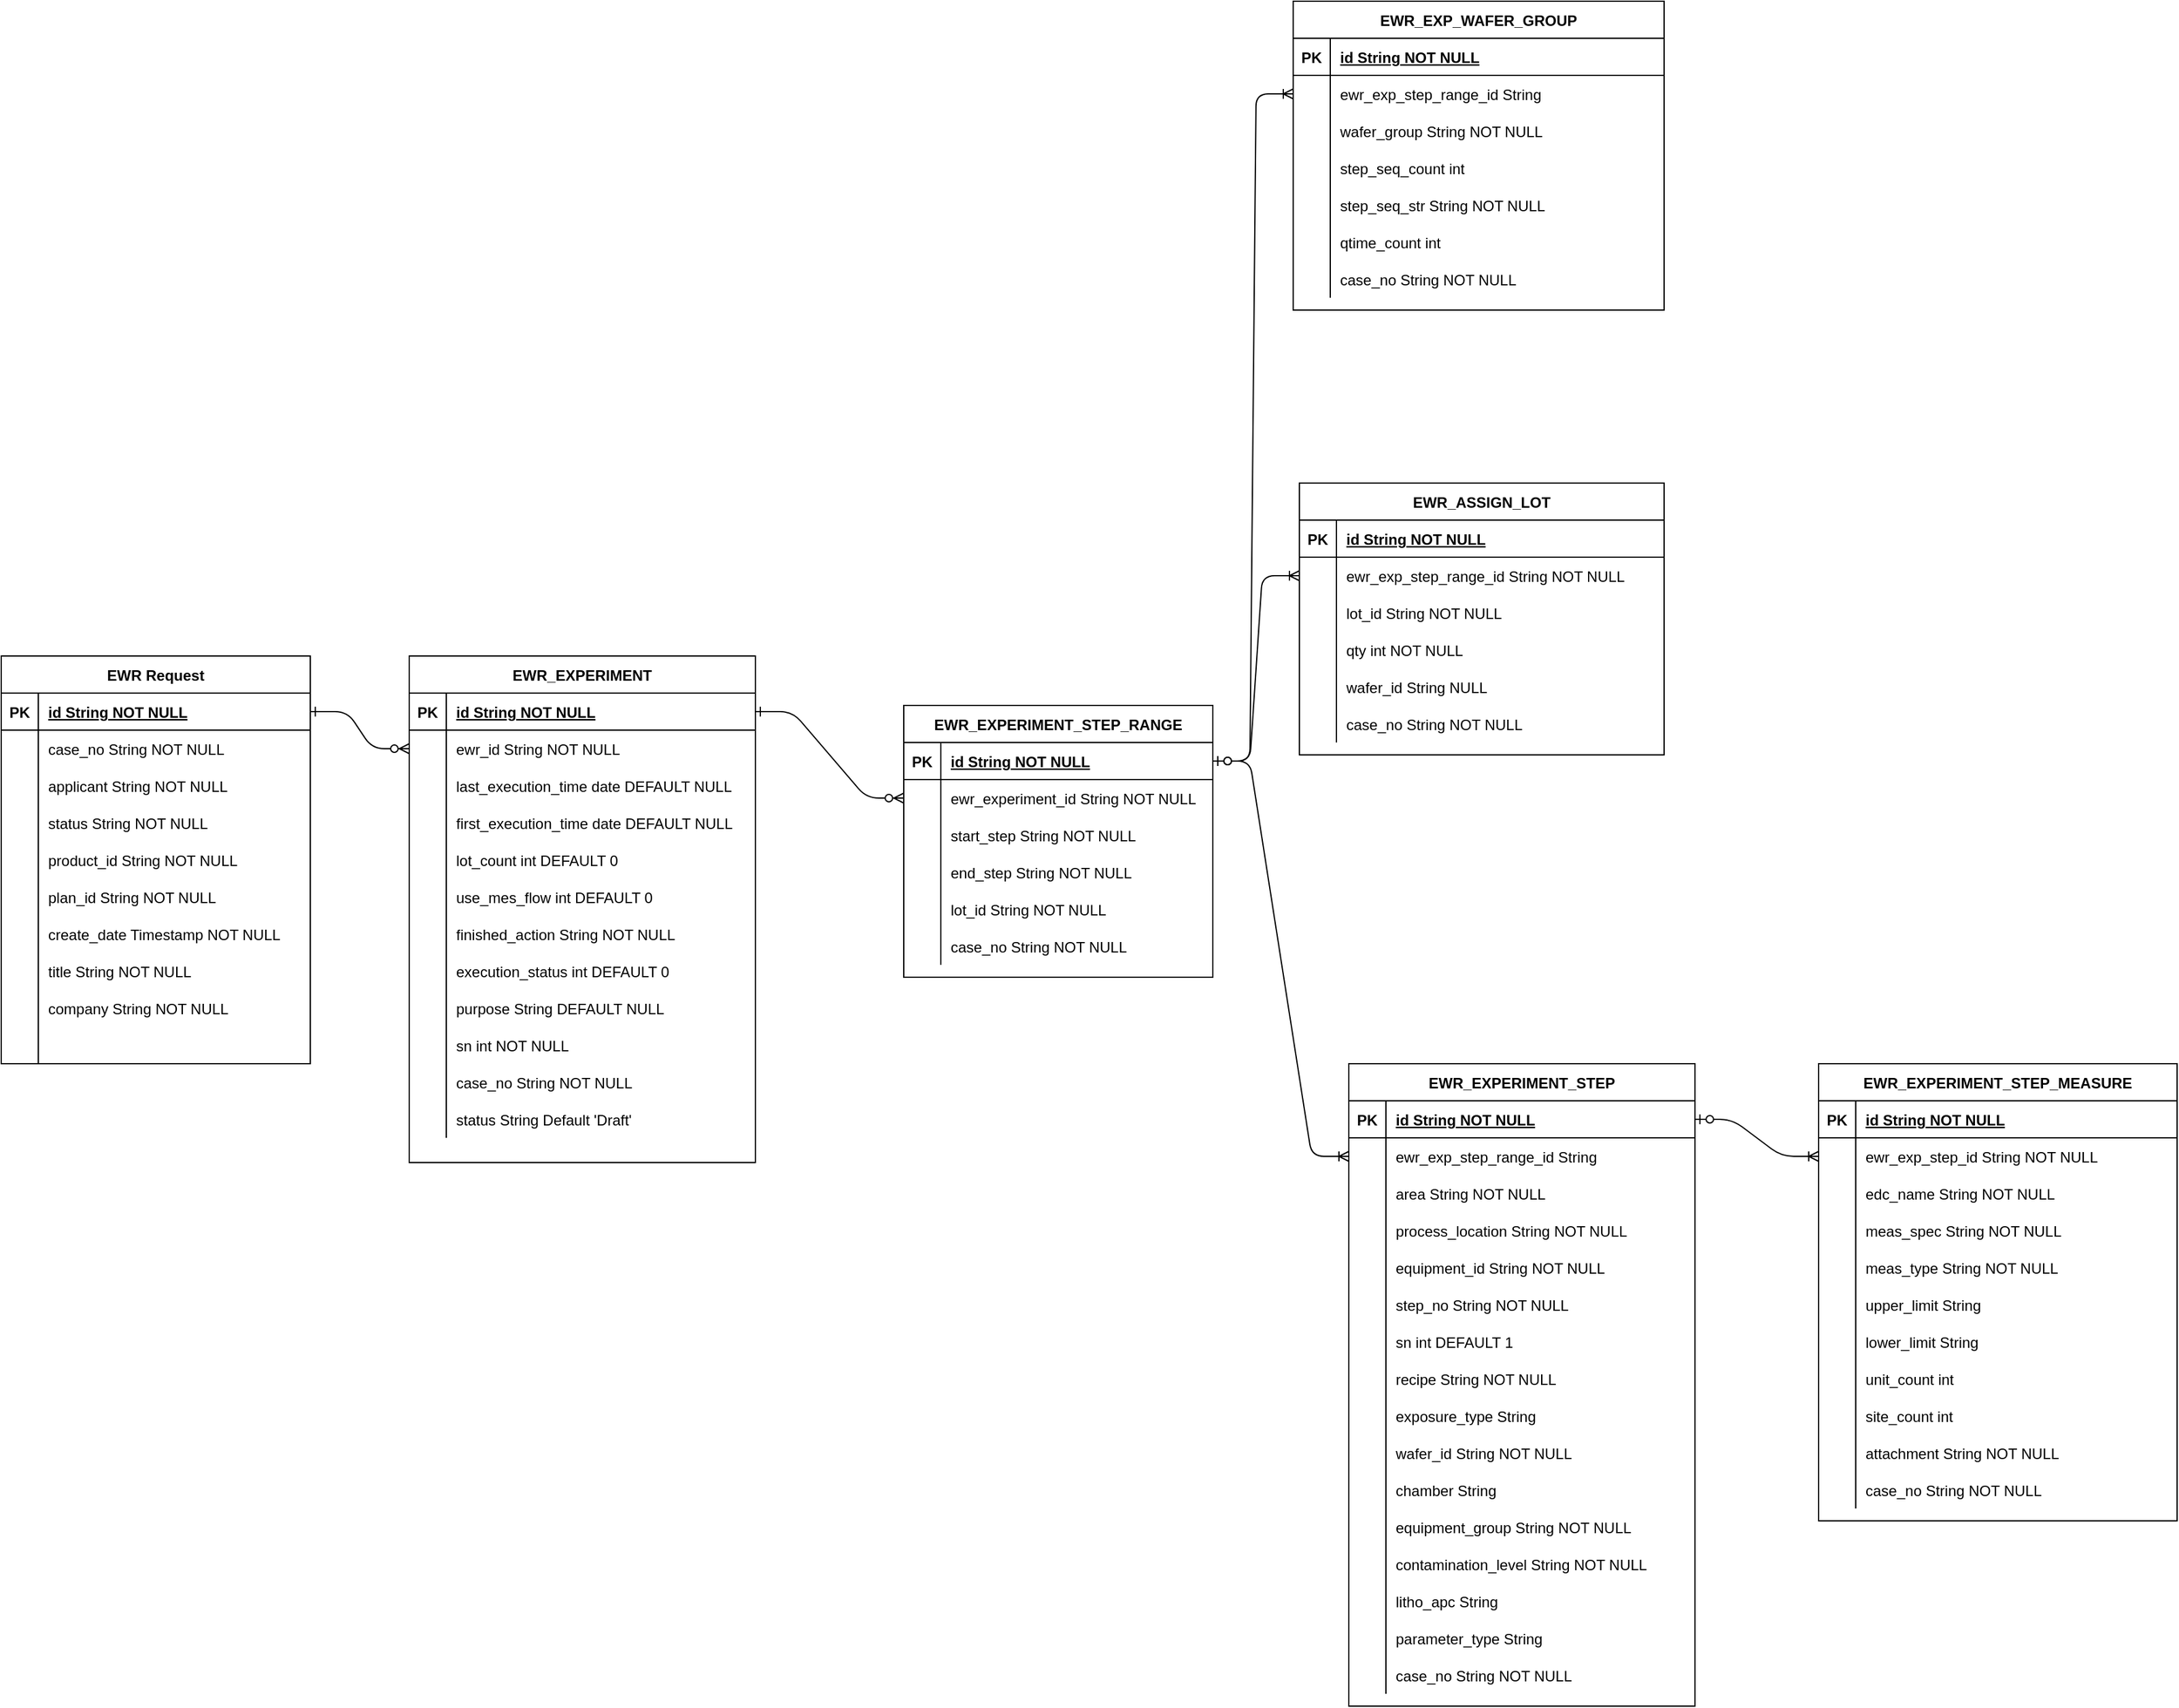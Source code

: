 <mxfile version="13.6.2" type="github">
  <diagram id="R2lEEEUBdFMjLlhIrx00" name="Page-1">
    <mxGraphModel dx="1422" dy="1863" grid="1" gridSize="10" guides="1" tooltips="1" connect="1" arrows="1" fold="1" page="1" pageScale="1" pageWidth="850" pageHeight="1100" math="0" shadow="0" extFonts="Permanent Marker^https://fonts.googleapis.com/css?family=Permanent+Marker">
      <root>
        <mxCell id="0" />
        <mxCell id="1" parent="0" />
        <mxCell id="C-vyLk0tnHw3VtMMgP7b-1" value="" style="edgeStyle=entityRelationEdgeStyle;endArrow=ERzeroToMany;startArrow=ERone;endFill=1;startFill=0;" parent="1" source="C-vyLk0tnHw3VtMMgP7b-24" target="C-vyLk0tnHw3VtMMgP7b-6" edge="1">
          <mxGeometry width="100" height="100" relative="1" as="geometry">
            <mxPoint x="340" y="720" as="sourcePoint" />
            <mxPoint x="440" y="620" as="targetPoint" />
          </mxGeometry>
        </mxCell>
        <mxCell id="C-vyLk0tnHw3VtMMgP7b-12" value="" style="edgeStyle=entityRelationEdgeStyle;endArrow=ERzeroToMany;startArrow=ERone;endFill=1;startFill=0;" parent="1" source="C-vyLk0tnHw3VtMMgP7b-3" target="C-vyLk0tnHw3VtMMgP7b-17" edge="1">
          <mxGeometry width="100" height="100" relative="1" as="geometry">
            <mxPoint x="400" y="180" as="sourcePoint" />
            <mxPoint x="460" y="205" as="targetPoint" />
          </mxGeometry>
        </mxCell>
        <mxCell id="C-vyLk0tnHw3VtMMgP7b-2" value="EWR_EXPERIMENT" style="shape=table;startSize=30;container=1;collapsible=1;childLayout=tableLayout;fixedRows=1;rowLines=0;fontStyle=1;align=center;resizeLast=1;" parent="1" vertex="1" treatAsSingle="0">
          <mxGeometry x="450" y="120" width="280" height="410" as="geometry">
            <mxRectangle x="450" y="120" width="160" height="30" as="alternateBounds" />
          </mxGeometry>
        </mxCell>
        <mxCell id="C-vyLk0tnHw3VtMMgP7b-3" value="" style="shape=partialRectangle;collapsible=0;dropTarget=0;pointerEvents=0;fillColor=none;points=[[0,0.5],[1,0.5]];portConstraint=eastwest;top=0;left=0;right=0;bottom=1;" parent="C-vyLk0tnHw3VtMMgP7b-2" vertex="1" treatAsSingle="0">
          <mxGeometry y="30" width="280" height="30" as="geometry" />
        </mxCell>
        <mxCell id="C-vyLk0tnHw3VtMMgP7b-4" value="PK" style="shape=partialRectangle;overflow=hidden;connectable=0;fillColor=none;top=0;left=0;bottom=0;right=0;fontStyle=1;" parent="C-vyLk0tnHw3VtMMgP7b-3" vertex="1">
          <mxGeometry width="30" height="30" as="geometry" />
        </mxCell>
        <mxCell id="C-vyLk0tnHw3VtMMgP7b-5" value="id String NOT NULL " style="shape=partialRectangle;overflow=hidden;connectable=0;fillColor=none;top=0;left=0;bottom=0;right=0;align=left;spacingLeft=6;fontStyle=5;" parent="C-vyLk0tnHw3VtMMgP7b-3" vertex="1">
          <mxGeometry x="30" width="250" height="30" as="geometry" />
        </mxCell>
        <mxCell id="C-vyLk0tnHw3VtMMgP7b-6" value="" style="shape=partialRectangle;collapsible=0;dropTarget=0;pointerEvents=0;fillColor=none;points=[[0,0.5],[1,0.5]];portConstraint=eastwest;top=0;left=0;right=0;bottom=0;" parent="C-vyLk0tnHw3VtMMgP7b-2" vertex="1" treatAsSingle="0">
          <mxGeometry y="60" width="280" height="30" as="geometry" />
        </mxCell>
        <mxCell id="C-vyLk0tnHw3VtMMgP7b-7" value="" style="shape=partialRectangle;overflow=hidden;connectable=0;fillColor=none;top=0;left=0;bottom=0;right=0;" parent="C-vyLk0tnHw3VtMMgP7b-6" vertex="1">
          <mxGeometry width="30" height="30" as="geometry" />
        </mxCell>
        <mxCell id="C-vyLk0tnHw3VtMMgP7b-8" value="ewr_id String NOT NULL" style="shape=partialRectangle;overflow=hidden;connectable=0;fillColor=none;top=0;left=0;bottom=0;right=0;align=left;spacingLeft=6;" parent="C-vyLk0tnHw3VtMMgP7b-6" vertex="1">
          <mxGeometry x="30" width="250" height="30" as="geometry" />
        </mxCell>
        <mxCell id="C-vyLk0tnHw3VtMMgP7b-9" value="" style="shape=partialRectangle;collapsible=0;dropTarget=0;pointerEvents=0;fillColor=none;points=[[0,0.5],[1,0.5]];portConstraint=eastwest;top=0;left=0;right=0;bottom=0;" parent="C-vyLk0tnHw3VtMMgP7b-2" vertex="1" treatAsSingle="0">
          <mxGeometry y="90" width="280" height="30" as="geometry" />
        </mxCell>
        <mxCell id="C-vyLk0tnHw3VtMMgP7b-10" value="" style="shape=partialRectangle;overflow=hidden;connectable=0;fillColor=none;top=0;left=0;bottom=0;right=0;" parent="C-vyLk0tnHw3VtMMgP7b-9" vertex="1">
          <mxGeometry width="30" height="30" as="geometry" />
        </mxCell>
        <mxCell id="C-vyLk0tnHw3VtMMgP7b-11" value="last_execution_time date DEFAULT NULL" style="shape=partialRectangle;overflow=hidden;connectable=0;fillColor=none;top=0;left=0;bottom=0;right=0;align=left;spacingLeft=6;" parent="C-vyLk0tnHw3VtMMgP7b-9" vertex="1">
          <mxGeometry x="30" width="250" height="30" as="geometry" />
        </mxCell>
        <mxCell id="_kYm_MKk06bkY_NFijVY-52" style="shape=partialRectangle;collapsible=0;dropTarget=0;pointerEvents=0;fillColor=none;points=[[0,0.5],[1,0.5]];portConstraint=eastwest;top=0;left=0;right=0;bottom=0;" vertex="1" parent="C-vyLk0tnHw3VtMMgP7b-2" treatAsSingle="0">
          <mxGeometry y="120" width="280" height="30" as="geometry" />
        </mxCell>
        <mxCell id="_kYm_MKk06bkY_NFijVY-53" style="shape=partialRectangle;overflow=hidden;connectable=0;fillColor=none;top=0;left=0;bottom=0;right=0;" vertex="1" parent="_kYm_MKk06bkY_NFijVY-52">
          <mxGeometry width="30" height="30" as="geometry" />
        </mxCell>
        <mxCell id="_kYm_MKk06bkY_NFijVY-54" value="first_execution_time date DEFAULT NULL" style="shape=partialRectangle;overflow=hidden;connectable=0;fillColor=none;top=0;left=0;bottom=0;right=0;align=left;spacingLeft=6;" vertex="1" parent="_kYm_MKk06bkY_NFijVY-52">
          <mxGeometry x="30" width="250" height="30" as="geometry" />
        </mxCell>
        <mxCell id="_kYm_MKk06bkY_NFijVY-55" style="shape=partialRectangle;collapsible=0;dropTarget=0;pointerEvents=0;fillColor=none;points=[[0,0.5],[1,0.5]];portConstraint=eastwest;top=0;left=0;right=0;bottom=0;" vertex="1" parent="C-vyLk0tnHw3VtMMgP7b-2" treatAsSingle="0">
          <mxGeometry y="150" width="280" height="30" as="geometry" />
        </mxCell>
        <mxCell id="_kYm_MKk06bkY_NFijVY-56" style="shape=partialRectangle;overflow=hidden;connectable=0;fillColor=none;top=0;left=0;bottom=0;right=0;" vertex="1" parent="_kYm_MKk06bkY_NFijVY-55">
          <mxGeometry width="30" height="30" as="geometry" />
        </mxCell>
        <mxCell id="_kYm_MKk06bkY_NFijVY-57" value="lot_count int DEFAULT 0" style="shape=partialRectangle;overflow=hidden;connectable=0;fillColor=none;top=0;left=0;bottom=0;right=0;align=left;spacingLeft=6;" vertex="1" parent="_kYm_MKk06bkY_NFijVY-55">
          <mxGeometry x="30" width="250" height="30" as="geometry" />
        </mxCell>
        <mxCell id="_kYm_MKk06bkY_NFijVY-58" style="shape=partialRectangle;collapsible=0;dropTarget=0;pointerEvents=0;fillColor=none;points=[[0,0.5],[1,0.5]];portConstraint=eastwest;top=0;left=0;right=0;bottom=0;" vertex="1" parent="C-vyLk0tnHw3VtMMgP7b-2" treatAsSingle="0">
          <mxGeometry y="180" width="280" height="30" as="geometry" />
        </mxCell>
        <mxCell id="_kYm_MKk06bkY_NFijVY-59" style="shape=partialRectangle;overflow=hidden;connectable=0;fillColor=none;top=0;left=0;bottom=0;right=0;" vertex="1" parent="_kYm_MKk06bkY_NFijVY-58">
          <mxGeometry width="30" height="30" as="geometry" />
        </mxCell>
        <mxCell id="_kYm_MKk06bkY_NFijVY-60" value="use_mes_flow int DEFAULT 0" style="shape=partialRectangle;overflow=hidden;connectable=0;fillColor=none;top=0;left=0;bottom=0;right=0;align=left;spacingLeft=6;" vertex="1" parent="_kYm_MKk06bkY_NFijVY-58">
          <mxGeometry x="30" width="250" height="30" as="geometry" />
        </mxCell>
        <mxCell id="_kYm_MKk06bkY_NFijVY-61" style="shape=partialRectangle;collapsible=0;dropTarget=0;pointerEvents=0;fillColor=none;points=[[0,0.5],[1,0.5]];portConstraint=eastwest;top=0;left=0;right=0;bottom=0;" vertex="1" parent="C-vyLk0tnHw3VtMMgP7b-2" treatAsSingle="0">
          <mxGeometry y="210" width="280" height="30" as="geometry" />
        </mxCell>
        <mxCell id="_kYm_MKk06bkY_NFijVY-62" style="shape=partialRectangle;overflow=hidden;connectable=0;fillColor=none;top=0;left=0;bottom=0;right=0;" vertex="1" parent="_kYm_MKk06bkY_NFijVY-61">
          <mxGeometry width="30" height="30" as="geometry" />
        </mxCell>
        <mxCell id="_kYm_MKk06bkY_NFijVY-63" value="finished_action String NOT NULL" style="shape=partialRectangle;overflow=hidden;connectable=0;fillColor=none;top=0;left=0;bottom=0;right=0;align=left;spacingLeft=6;" vertex="1" parent="_kYm_MKk06bkY_NFijVY-61">
          <mxGeometry x="30" width="250" height="30" as="geometry" />
        </mxCell>
        <mxCell id="_kYm_MKk06bkY_NFijVY-64" style="shape=partialRectangle;collapsible=0;dropTarget=0;pointerEvents=0;fillColor=none;points=[[0,0.5],[1,0.5]];portConstraint=eastwest;top=0;left=0;right=0;bottom=0;" vertex="1" parent="C-vyLk0tnHw3VtMMgP7b-2" treatAsSingle="0">
          <mxGeometry y="240" width="280" height="30" as="geometry" />
        </mxCell>
        <mxCell id="_kYm_MKk06bkY_NFijVY-65" style="shape=partialRectangle;overflow=hidden;connectable=0;fillColor=none;top=0;left=0;bottom=0;right=0;" vertex="1" parent="_kYm_MKk06bkY_NFijVY-64">
          <mxGeometry width="30" height="30" as="geometry" />
        </mxCell>
        <mxCell id="_kYm_MKk06bkY_NFijVY-66" value="execution_status int DEFAULT 0" style="shape=partialRectangle;overflow=hidden;connectable=0;fillColor=none;top=0;left=0;bottom=0;right=0;align=left;spacingLeft=6;" vertex="1" parent="_kYm_MKk06bkY_NFijVY-64">
          <mxGeometry x="30" width="250" height="30" as="geometry" />
        </mxCell>
        <mxCell id="_kYm_MKk06bkY_NFijVY-67" style="shape=partialRectangle;collapsible=0;dropTarget=0;pointerEvents=0;fillColor=none;points=[[0,0.5],[1,0.5]];portConstraint=eastwest;top=0;left=0;right=0;bottom=0;" vertex="1" parent="C-vyLk0tnHw3VtMMgP7b-2" treatAsSingle="0">
          <mxGeometry y="270" width="280" height="30" as="geometry" />
        </mxCell>
        <mxCell id="_kYm_MKk06bkY_NFijVY-68" style="shape=partialRectangle;overflow=hidden;connectable=0;fillColor=none;top=0;left=0;bottom=0;right=0;" vertex="1" parent="_kYm_MKk06bkY_NFijVY-67">
          <mxGeometry width="30" height="30" as="geometry" />
        </mxCell>
        <mxCell id="_kYm_MKk06bkY_NFijVY-69" value="purpose String DEFAULT NULL" style="shape=partialRectangle;overflow=hidden;connectable=0;fillColor=none;top=0;left=0;bottom=0;right=0;align=left;spacingLeft=6;" vertex="1" parent="_kYm_MKk06bkY_NFijVY-67">
          <mxGeometry x="30" width="250" height="30" as="geometry" />
        </mxCell>
        <mxCell id="_kYm_MKk06bkY_NFijVY-70" style="shape=partialRectangle;collapsible=0;dropTarget=0;pointerEvents=0;fillColor=none;points=[[0,0.5],[1,0.5]];portConstraint=eastwest;top=0;left=0;right=0;bottom=0;" vertex="1" parent="C-vyLk0tnHw3VtMMgP7b-2" treatAsSingle="0">
          <mxGeometry y="300" width="280" height="30" as="geometry" />
        </mxCell>
        <mxCell id="_kYm_MKk06bkY_NFijVY-71" style="shape=partialRectangle;overflow=hidden;connectable=0;fillColor=none;top=0;left=0;bottom=0;right=0;" vertex="1" parent="_kYm_MKk06bkY_NFijVY-70">
          <mxGeometry width="30" height="30" as="geometry" />
        </mxCell>
        <mxCell id="_kYm_MKk06bkY_NFijVY-72" value="sn int NOT NULL" style="shape=partialRectangle;overflow=hidden;connectable=0;fillColor=none;top=0;left=0;bottom=0;right=0;align=left;spacingLeft=6;" vertex="1" parent="_kYm_MKk06bkY_NFijVY-70">
          <mxGeometry x="30" width="250" height="30" as="geometry" />
        </mxCell>
        <mxCell id="_kYm_MKk06bkY_NFijVY-199" style="shape=partialRectangle;collapsible=0;dropTarget=0;pointerEvents=0;fillColor=none;points=[[0,0.5],[1,0.5]];portConstraint=eastwest;top=0;left=0;right=0;bottom=0;" vertex="1" treatAsSingle="0" parent="C-vyLk0tnHw3VtMMgP7b-2">
          <mxGeometry y="330" width="280" height="30" as="geometry" />
        </mxCell>
        <mxCell id="_kYm_MKk06bkY_NFijVY-200" style="shape=partialRectangle;overflow=hidden;connectable=0;fillColor=none;top=0;left=0;bottom=0;right=0;" vertex="1" parent="_kYm_MKk06bkY_NFijVY-199">
          <mxGeometry width="30" height="30" as="geometry" />
        </mxCell>
        <mxCell id="_kYm_MKk06bkY_NFijVY-201" value="case_no String NOT NULL" style="shape=partialRectangle;overflow=hidden;connectable=0;fillColor=none;top=0;left=0;bottom=0;right=0;align=left;spacingLeft=6;" vertex="1" parent="_kYm_MKk06bkY_NFijVY-199">
          <mxGeometry x="30" width="250" height="30" as="geometry" />
        </mxCell>
        <mxCell id="_kYm_MKk06bkY_NFijVY-214" style="shape=partialRectangle;collapsible=0;dropTarget=0;pointerEvents=0;fillColor=none;points=[[0,0.5],[1,0.5]];portConstraint=eastwest;top=0;left=0;right=0;bottom=0;" vertex="1" treatAsSingle="0" parent="C-vyLk0tnHw3VtMMgP7b-2">
          <mxGeometry y="360" width="280" height="30" as="geometry" />
        </mxCell>
        <mxCell id="_kYm_MKk06bkY_NFijVY-215" style="shape=partialRectangle;overflow=hidden;connectable=0;fillColor=none;top=0;left=0;bottom=0;right=0;" vertex="1" parent="_kYm_MKk06bkY_NFijVY-214">
          <mxGeometry width="30" height="30" as="geometry" />
        </mxCell>
        <mxCell id="_kYm_MKk06bkY_NFijVY-216" value="status String Default &#39;Draft&#39;" style="shape=partialRectangle;overflow=hidden;connectable=0;fillColor=none;top=0;left=0;bottom=0;right=0;align=left;spacingLeft=6;" vertex="1" parent="_kYm_MKk06bkY_NFijVY-214">
          <mxGeometry x="30" width="250" height="30" as="geometry" />
        </mxCell>
        <mxCell id="C-vyLk0tnHw3VtMMgP7b-23" value="EWR Request" style="shape=table;startSize=30;container=1;collapsible=1;childLayout=tableLayout;fixedRows=1;rowLines=0;fontStyle=1;align=center;resizeLast=1;" parent="1" vertex="1" treatAsSingle="0">
          <mxGeometry x="120" y="120" width="250" height="330" as="geometry">
            <mxRectangle x="120" y="120" width="110" height="30" as="alternateBounds" />
          </mxGeometry>
        </mxCell>
        <mxCell id="C-vyLk0tnHw3VtMMgP7b-24" value="" style="shape=partialRectangle;collapsible=0;dropTarget=0;pointerEvents=0;fillColor=none;points=[[0,0.5],[1,0.5]];portConstraint=eastwest;top=0;left=0;right=0;bottom=1;" parent="C-vyLk0tnHw3VtMMgP7b-23" vertex="1" treatAsSingle="0">
          <mxGeometry y="30" width="250" height="30" as="geometry" />
        </mxCell>
        <mxCell id="C-vyLk0tnHw3VtMMgP7b-25" value="PK" style="shape=partialRectangle;overflow=hidden;connectable=0;fillColor=none;top=0;left=0;bottom=0;right=0;fontStyle=1;" parent="C-vyLk0tnHw3VtMMgP7b-24" vertex="1">
          <mxGeometry width="30" height="30" as="geometry" />
        </mxCell>
        <mxCell id="C-vyLk0tnHw3VtMMgP7b-26" value="id String NOT NULL " style="shape=partialRectangle;overflow=hidden;connectable=0;fillColor=none;top=0;left=0;bottom=0;right=0;align=left;spacingLeft=6;fontStyle=5;" parent="C-vyLk0tnHw3VtMMgP7b-24" vertex="1">
          <mxGeometry x="30" width="220" height="30" as="geometry" />
        </mxCell>
        <mxCell id="C-vyLk0tnHw3VtMMgP7b-27" value="" style="shape=partialRectangle;collapsible=0;dropTarget=0;pointerEvents=0;fillColor=none;points=[[0,0.5],[1,0.5]];portConstraint=eastwest;top=0;left=0;right=0;bottom=0;" parent="C-vyLk0tnHw3VtMMgP7b-23" vertex="1" treatAsSingle="0">
          <mxGeometry y="60" width="250" height="30" as="geometry" />
        </mxCell>
        <mxCell id="C-vyLk0tnHw3VtMMgP7b-28" value="" style="shape=partialRectangle;overflow=hidden;connectable=0;fillColor=none;top=0;left=0;bottom=0;right=0;" parent="C-vyLk0tnHw3VtMMgP7b-27" vertex="1">
          <mxGeometry width="30" height="30" as="geometry" />
        </mxCell>
        <mxCell id="C-vyLk0tnHw3VtMMgP7b-29" value="case_no String NOT NULL" style="shape=partialRectangle;overflow=hidden;connectable=0;fillColor=none;top=0;left=0;bottom=0;right=0;align=left;spacingLeft=6;" parent="C-vyLk0tnHw3VtMMgP7b-27" vertex="1">
          <mxGeometry x="30" width="220" height="30" as="geometry" />
        </mxCell>
        <mxCell id="_kYm_MKk06bkY_NFijVY-1" value="" style="shape=partialRectangle;collapsible=0;dropTarget=0;pointerEvents=0;fillColor=none;points=[[0,0.5],[1,0.5]];portConstraint=eastwest;top=0;left=0;right=0;bottom=0;" vertex="1" parent="C-vyLk0tnHw3VtMMgP7b-23" treatAsSingle="0">
          <mxGeometry y="90" width="250" height="30" as="geometry" />
        </mxCell>
        <mxCell id="_kYm_MKk06bkY_NFijVY-2" value="" style="shape=partialRectangle;overflow=hidden;connectable=0;fillColor=none;top=0;left=0;bottom=0;right=0;" vertex="1" parent="_kYm_MKk06bkY_NFijVY-1">
          <mxGeometry width="30" height="30" as="geometry" />
        </mxCell>
        <mxCell id="_kYm_MKk06bkY_NFijVY-3" value="applicant String NOT NULL" style="shape=partialRectangle;overflow=hidden;connectable=0;fillColor=none;top=0;left=0;bottom=0;right=0;align=left;spacingLeft=6;" vertex="1" parent="_kYm_MKk06bkY_NFijVY-1">
          <mxGeometry x="30" width="220" height="30" as="geometry" />
        </mxCell>
        <mxCell id="_kYm_MKk06bkY_NFijVY-4" value="" style="shape=partialRectangle;collapsible=0;dropTarget=0;pointerEvents=0;fillColor=none;points=[[0,0.5],[1,0.5]];portConstraint=eastwest;top=0;left=0;right=0;bottom=0;" vertex="1" parent="C-vyLk0tnHw3VtMMgP7b-23" treatAsSingle="0">
          <mxGeometry y="120" width="250" height="30" as="geometry" />
        </mxCell>
        <mxCell id="_kYm_MKk06bkY_NFijVY-5" value="" style="shape=partialRectangle;overflow=hidden;connectable=0;fillColor=none;top=0;left=0;bottom=0;right=0;" vertex="1" parent="_kYm_MKk06bkY_NFijVY-4">
          <mxGeometry width="30" height="30" as="geometry" />
        </mxCell>
        <mxCell id="_kYm_MKk06bkY_NFijVY-6" value="status String NOT NULL" style="shape=partialRectangle;overflow=hidden;connectable=0;fillColor=none;top=0;left=0;bottom=0;right=0;align=left;spacingLeft=6;" vertex="1" parent="_kYm_MKk06bkY_NFijVY-4">
          <mxGeometry x="30" width="220" height="30" as="geometry" />
        </mxCell>
        <mxCell id="_kYm_MKk06bkY_NFijVY-40" style="shape=partialRectangle;collapsible=0;dropTarget=0;pointerEvents=0;fillColor=none;points=[[0,0.5],[1,0.5]];portConstraint=eastwest;top=0;left=0;right=0;bottom=0;" vertex="1" parent="C-vyLk0tnHw3VtMMgP7b-23" treatAsSingle="0">
          <mxGeometry y="150" width="250" height="30" as="geometry" />
        </mxCell>
        <mxCell id="_kYm_MKk06bkY_NFijVY-41" style="shape=partialRectangle;overflow=hidden;connectable=0;fillColor=none;top=0;left=0;bottom=0;right=0;" vertex="1" parent="_kYm_MKk06bkY_NFijVY-40">
          <mxGeometry width="30" height="30" as="geometry" />
        </mxCell>
        <mxCell id="_kYm_MKk06bkY_NFijVY-42" value="product_id String NOT NULL" style="shape=partialRectangle;overflow=hidden;connectable=0;fillColor=none;top=0;left=0;bottom=0;right=0;align=left;spacingLeft=6;" vertex="1" parent="_kYm_MKk06bkY_NFijVY-40">
          <mxGeometry x="30" width="220" height="30" as="geometry" />
        </mxCell>
        <mxCell id="_kYm_MKk06bkY_NFijVY-31" style="shape=partialRectangle;collapsible=0;dropTarget=0;pointerEvents=0;fillColor=none;points=[[0,0.5],[1,0.5]];portConstraint=eastwest;top=0;left=0;right=0;bottom=0;" vertex="1" parent="C-vyLk0tnHw3VtMMgP7b-23" treatAsSingle="0">
          <mxGeometry y="180" width="250" height="30" as="geometry" />
        </mxCell>
        <mxCell id="_kYm_MKk06bkY_NFijVY-32" style="shape=partialRectangle;overflow=hidden;connectable=0;fillColor=none;top=0;left=0;bottom=0;right=0;" vertex="1" parent="_kYm_MKk06bkY_NFijVY-31">
          <mxGeometry width="30" height="30" as="geometry" />
        </mxCell>
        <mxCell id="_kYm_MKk06bkY_NFijVY-33" value="plan_id String NOT NULL" style="shape=partialRectangle;overflow=hidden;connectable=0;fillColor=none;top=0;left=0;bottom=0;right=0;align=left;spacingLeft=6;" vertex="1" parent="_kYm_MKk06bkY_NFijVY-31">
          <mxGeometry x="30" width="220" height="30" as="geometry" />
        </mxCell>
        <mxCell id="_kYm_MKk06bkY_NFijVY-37" style="shape=partialRectangle;collapsible=0;dropTarget=0;pointerEvents=0;fillColor=none;points=[[0,0.5],[1,0.5]];portConstraint=eastwest;top=0;left=0;right=0;bottom=0;" vertex="1" parent="C-vyLk0tnHw3VtMMgP7b-23" treatAsSingle="0">
          <mxGeometry y="210" width="250" height="30" as="geometry" />
        </mxCell>
        <mxCell id="_kYm_MKk06bkY_NFijVY-38" style="shape=partialRectangle;overflow=hidden;connectable=0;fillColor=none;top=0;left=0;bottom=0;right=0;" vertex="1" parent="_kYm_MKk06bkY_NFijVY-37">
          <mxGeometry width="30" height="30" as="geometry" />
        </mxCell>
        <mxCell id="_kYm_MKk06bkY_NFijVY-39" value="create_date Timestamp NOT NULL" style="shape=partialRectangle;overflow=hidden;connectable=0;fillColor=none;top=0;left=0;bottom=0;right=0;align=left;spacingLeft=6;" vertex="1" parent="_kYm_MKk06bkY_NFijVY-37">
          <mxGeometry x="30" width="220" height="30" as="geometry" />
        </mxCell>
        <mxCell id="_kYm_MKk06bkY_NFijVY-43" style="shape=partialRectangle;collapsible=0;dropTarget=0;pointerEvents=0;fillColor=none;points=[[0,0.5],[1,0.5]];portConstraint=eastwest;top=0;left=0;right=0;bottom=0;" vertex="1" parent="C-vyLk0tnHw3VtMMgP7b-23" treatAsSingle="0">
          <mxGeometry y="240" width="250" height="30" as="geometry" />
        </mxCell>
        <mxCell id="_kYm_MKk06bkY_NFijVY-44" style="shape=partialRectangle;overflow=hidden;connectable=0;fillColor=none;top=0;left=0;bottom=0;right=0;" vertex="1" parent="_kYm_MKk06bkY_NFijVY-43">
          <mxGeometry width="30" height="30" as="geometry" />
        </mxCell>
        <mxCell id="_kYm_MKk06bkY_NFijVY-45" value="title String NOT NULL" style="shape=partialRectangle;overflow=hidden;connectable=0;fillColor=none;top=0;left=0;bottom=0;right=0;align=left;spacingLeft=6;" vertex="1" parent="_kYm_MKk06bkY_NFijVY-43">
          <mxGeometry x="30" width="220" height="30" as="geometry" />
        </mxCell>
        <mxCell id="_kYm_MKk06bkY_NFijVY-46" style="shape=partialRectangle;collapsible=0;dropTarget=0;pointerEvents=0;fillColor=none;points=[[0,0.5],[1,0.5]];portConstraint=eastwest;top=0;left=0;right=0;bottom=0;" vertex="1" parent="C-vyLk0tnHw3VtMMgP7b-23" treatAsSingle="0">
          <mxGeometry y="270" width="250" height="30" as="geometry" />
        </mxCell>
        <mxCell id="_kYm_MKk06bkY_NFijVY-47" style="shape=partialRectangle;overflow=hidden;connectable=0;fillColor=none;top=0;left=0;bottom=0;right=0;" vertex="1" parent="_kYm_MKk06bkY_NFijVY-46">
          <mxGeometry width="30" height="30" as="geometry" />
        </mxCell>
        <mxCell id="_kYm_MKk06bkY_NFijVY-48" value="company String NOT NULL" style="shape=partialRectangle;overflow=hidden;connectable=0;fillColor=none;top=0;left=0;bottom=0;right=0;align=left;spacingLeft=6;" vertex="1" parent="_kYm_MKk06bkY_NFijVY-46">
          <mxGeometry x="30" width="220" height="30" as="geometry" />
        </mxCell>
        <mxCell id="_kYm_MKk06bkY_NFijVY-49" style="shape=partialRectangle;collapsible=0;dropTarget=0;pointerEvents=0;fillColor=none;points=[[0,0.5],[1,0.5]];portConstraint=eastwest;top=0;left=0;right=0;bottom=0;" vertex="1" parent="C-vyLk0tnHw3VtMMgP7b-23" treatAsSingle="0">
          <mxGeometry y="300" width="250" height="30" as="geometry" />
        </mxCell>
        <mxCell id="_kYm_MKk06bkY_NFijVY-50" style="shape=partialRectangle;overflow=hidden;connectable=0;fillColor=none;top=0;left=0;bottom=0;right=0;" vertex="1" parent="_kYm_MKk06bkY_NFijVY-49">
          <mxGeometry width="30" height="30" as="geometry" />
        </mxCell>
        <mxCell id="_kYm_MKk06bkY_NFijVY-51" style="shape=partialRectangle;overflow=hidden;connectable=0;fillColor=none;top=0;left=0;bottom=0;right=0;align=left;spacingLeft=6;" vertex="1" parent="_kYm_MKk06bkY_NFijVY-49">
          <mxGeometry x="30" width="220" height="30" as="geometry" />
        </mxCell>
        <mxCell id="_kYm_MKk06bkY_NFijVY-92" value="" style="edgeStyle=entityRelationEdgeStyle;fontSize=12;html=1;endArrow=ERoneToMany;startArrow=ERzeroToOne;" edge="1" parent="1" source="C-vyLk0tnHw3VtMMgP7b-14" target="_kYm_MKk06bkY_NFijVY-80">
          <mxGeometry width="100" height="100" relative="1" as="geometry">
            <mxPoint x="370" y="630" as="sourcePoint" />
            <mxPoint x="470" y="530" as="targetPoint" />
          </mxGeometry>
        </mxCell>
        <mxCell id="C-vyLk0tnHw3VtMMgP7b-13" value="EWR_EXPERIMENT_STEP_RANGE" style="shape=table;startSize=30;container=1;collapsible=1;childLayout=tableLayout;fixedRows=1;rowLines=0;fontStyle=1;align=center;resizeLast=1;" parent="1" vertex="1" treatAsSingle="0">
          <mxGeometry x="850" y="160" width="250" height="220" as="geometry">
            <mxRectangle x="440" y="760" width="240" height="30" as="alternateBounds" />
          </mxGeometry>
        </mxCell>
        <mxCell id="C-vyLk0tnHw3VtMMgP7b-14" value="" style="shape=partialRectangle;collapsible=0;dropTarget=0;pointerEvents=0;fillColor=none;points=[[0,0.5],[1,0.5]];portConstraint=eastwest;top=0;left=0;right=0;bottom=1;" parent="C-vyLk0tnHw3VtMMgP7b-13" vertex="1" treatAsSingle="0">
          <mxGeometry y="30" width="250" height="30" as="geometry" />
        </mxCell>
        <mxCell id="C-vyLk0tnHw3VtMMgP7b-15" value="PK" style="shape=partialRectangle;overflow=hidden;connectable=0;fillColor=none;top=0;left=0;bottom=0;right=0;fontStyle=1;" parent="C-vyLk0tnHw3VtMMgP7b-14" vertex="1">
          <mxGeometry width="30" height="30" as="geometry" />
        </mxCell>
        <mxCell id="C-vyLk0tnHw3VtMMgP7b-16" value="id String NOT NULL" style="shape=partialRectangle;overflow=hidden;connectable=0;fillColor=none;top=0;left=0;bottom=0;right=0;align=left;spacingLeft=6;fontStyle=5;" parent="C-vyLk0tnHw3VtMMgP7b-14" vertex="1">
          <mxGeometry x="30" width="220" height="30" as="geometry" />
        </mxCell>
        <mxCell id="C-vyLk0tnHw3VtMMgP7b-17" value="" style="shape=partialRectangle;collapsible=0;dropTarget=0;pointerEvents=0;fillColor=none;points=[[0,0.5],[1,0.5]];portConstraint=eastwest;top=0;left=0;right=0;bottom=0;" parent="C-vyLk0tnHw3VtMMgP7b-13" vertex="1" treatAsSingle="0">
          <mxGeometry y="60" width="250" height="30" as="geometry" />
        </mxCell>
        <mxCell id="C-vyLk0tnHw3VtMMgP7b-18" value="" style="shape=partialRectangle;overflow=hidden;connectable=0;fillColor=none;top=0;left=0;bottom=0;right=0;" parent="C-vyLk0tnHw3VtMMgP7b-17" vertex="1">
          <mxGeometry width="30" height="30" as="geometry" />
        </mxCell>
        <mxCell id="C-vyLk0tnHw3VtMMgP7b-19" value="ewr_experiment_id String NOT NULL" style="shape=partialRectangle;overflow=hidden;connectable=0;fillColor=none;top=0;left=0;bottom=0;right=0;align=left;spacingLeft=6;" parent="C-vyLk0tnHw3VtMMgP7b-17" vertex="1">
          <mxGeometry x="30" width="220" height="30" as="geometry" />
        </mxCell>
        <mxCell id="C-vyLk0tnHw3VtMMgP7b-20" value="" style="shape=partialRectangle;collapsible=0;dropTarget=0;pointerEvents=0;fillColor=none;points=[[0,0.5],[1,0.5]];portConstraint=eastwest;top=0;left=0;right=0;bottom=0;" parent="C-vyLk0tnHw3VtMMgP7b-13" vertex="1" treatAsSingle="0">
          <mxGeometry y="90" width="250" height="30" as="geometry" />
        </mxCell>
        <mxCell id="C-vyLk0tnHw3VtMMgP7b-21" value="" style="shape=partialRectangle;overflow=hidden;connectable=0;fillColor=none;top=0;left=0;bottom=0;right=0;" parent="C-vyLk0tnHw3VtMMgP7b-20" vertex="1">
          <mxGeometry width="30" height="30" as="geometry" />
        </mxCell>
        <mxCell id="C-vyLk0tnHw3VtMMgP7b-22" value="start_step String NOT NULL" style="shape=partialRectangle;overflow=hidden;connectable=0;fillColor=none;top=0;left=0;bottom=0;right=0;align=left;spacingLeft=6;" parent="C-vyLk0tnHw3VtMMgP7b-20" vertex="1">
          <mxGeometry x="30" width="220" height="30" as="geometry" />
        </mxCell>
        <mxCell id="_kYm_MKk06bkY_NFijVY-73" style="shape=partialRectangle;collapsible=0;dropTarget=0;pointerEvents=0;fillColor=none;points=[[0,0.5],[1,0.5]];portConstraint=eastwest;top=0;left=0;right=0;bottom=0;" vertex="1" parent="C-vyLk0tnHw3VtMMgP7b-13" treatAsSingle="0">
          <mxGeometry y="120" width="250" height="30" as="geometry" />
        </mxCell>
        <mxCell id="_kYm_MKk06bkY_NFijVY-74" style="shape=partialRectangle;overflow=hidden;connectable=0;fillColor=none;top=0;left=0;bottom=0;right=0;" vertex="1" parent="_kYm_MKk06bkY_NFijVY-73">
          <mxGeometry width="30" height="30" as="geometry" />
        </mxCell>
        <mxCell id="_kYm_MKk06bkY_NFijVY-75" value="end_step String NOT NULL" style="shape=partialRectangle;overflow=hidden;connectable=0;fillColor=none;top=0;left=0;bottom=0;right=0;align=left;spacingLeft=6;" vertex="1" parent="_kYm_MKk06bkY_NFijVY-73">
          <mxGeometry x="30" width="220" height="30" as="geometry" />
        </mxCell>
        <mxCell id="_kYm_MKk06bkY_NFijVY-28" style="shape=partialRectangle;collapsible=0;dropTarget=0;pointerEvents=0;fillColor=none;points=[[0,0.5],[1,0.5]];portConstraint=eastwest;top=0;left=0;right=0;bottom=0;" vertex="1" parent="C-vyLk0tnHw3VtMMgP7b-13" treatAsSingle="0">
          <mxGeometry y="150" width="250" height="30" as="geometry" />
        </mxCell>
        <mxCell id="_kYm_MKk06bkY_NFijVY-29" style="shape=partialRectangle;overflow=hidden;connectable=0;fillColor=none;top=0;left=0;bottom=0;right=0;" vertex="1" parent="_kYm_MKk06bkY_NFijVY-28">
          <mxGeometry width="30" height="30" as="geometry" />
        </mxCell>
        <mxCell id="_kYm_MKk06bkY_NFijVY-30" value="lot_id String NOT NULL" style="shape=partialRectangle;overflow=hidden;connectable=0;fillColor=none;top=0;left=0;bottom=0;right=0;align=left;spacingLeft=6;" vertex="1" parent="_kYm_MKk06bkY_NFijVY-28">
          <mxGeometry x="30" width="220" height="30" as="geometry" />
        </mxCell>
        <mxCell id="_kYm_MKk06bkY_NFijVY-202" style="shape=partialRectangle;collapsible=0;dropTarget=0;pointerEvents=0;fillColor=none;points=[[0,0.5],[1,0.5]];portConstraint=eastwest;top=0;left=0;right=0;bottom=0;" vertex="1" treatAsSingle="0" parent="C-vyLk0tnHw3VtMMgP7b-13">
          <mxGeometry y="180" width="250" height="30" as="geometry" />
        </mxCell>
        <mxCell id="_kYm_MKk06bkY_NFijVY-203" style="shape=partialRectangle;overflow=hidden;connectable=0;fillColor=none;top=0;left=0;bottom=0;right=0;" vertex="1" parent="_kYm_MKk06bkY_NFijVY-202">
          <mxGeometry width="30" height="30" as="geometry" />
        </mxCell>
        <mxCell id="_kYm_MKk06bkY_NFijVY-204" value="case_no String NOT NULL" style="shape=partialRectangle;overflow=hidden;connectable=0;fillColor=none;top=0;left=0;bottom=0;right=0;align=left;spacingLeft=6;" vertex="1" parent="_kYm_MKk06bkY_NFijVY-202">
          <mxGeometry x="30" width="220" height="30" as="geometry" />
        </mxCell>
        <mxCell id="_kYm_MKk06bkY_NFijVY-109" value="" style="edgeStyle=entityRelationEdgeStyle;fontSize=12;html=1;endArrow=ERoneToMany;startArrow=ERzeroToOne;entryX=0;entryY=0.5;entryDx=0;entryDy=0;" edge="1" parent="1" source="C-vyLk0tnHw3VtMMgP7b-14" target="_kYm_MKk06bkY_NFijVY-97">
          <mxGeometry width="100" height="100" relative="1" as="geometry">
            <mxPoint x="150" y="920" as="sourcePoint" />
            <mxPoint x="250" y="820" as="targetPoint" />
          </mxGeometry>
        </mxCell>
        <mxCell id="_kYm_MKk06bkY_NFijVY-76" value="EWR_ASSIGN_LOT" style="shape=table;startSize=30;container=1;collapsible=1;childLayout=tableLayout;fixedRows=1;rowLines=0;fontStyle=1;align=center;resizeLast=1;" vertex="1" parent="1" treatAsSingle="0">
          <mxGeometry x="1170" y="-20" width="295" height="220" as="geometry">
            <mxRectangle x="395" y="530" width="140" height="30" as="alternateBounds" />
          </mxGeometry>
        </mxCell>
        <mxCell id="_kYm_MKk06bkY_NFijVY-77" value="" style="shape=partialRectangle;collapsible=0;dropTarget=0;pointerEvents=0;fillColor=none;top=0;left=0;bottom=1;right=0;points=[[0,0.5],[1,0.5]];portConstraint=eastwest;" vertex="1" parent="_kYm_MKk06bkY_NFijVY-76" treatAsSingle="0">
          <mxGeometry y="30" width="295" height="30" as="geometry" />
        </mxCell>
        <mxCell id="_kYm_MKk06bkY_NFijVY-78" value="PK" style="shape=partialRectangle;connectable=0;fillColor=none;top=0;left=0;bottom=0;right=0;fontStyle=1;overflow=hidden;" vertex="1" parent="_kYm_MKk06bkY_NFijVY-77">
          <mxGeometry width="30" height="30" as="geometry" />
        </mxCell>
        <mxCell id="_kYm_MKk06bkY_NFijVY-79" value="id String NOT NULL" style="shape=partialRectangle;connectable=0;fillColor=none;top=0;left=0;bottom=0;right=0;align=left;spacingLeft=6;fontStyle=5;overflow=hidden;" vertex="1" parent="_kYm_MKk06bkY_NFijVY-77">
          <mxGeometry x="30" width="265" height="30" as="geometry" />
        </mxCell>
        <mxCell id="_kYm_MKk06bkY_NFijVY-80" value="" style="shape=partialRectangle;collapsible=0;dropTarget=0;pointerEvents=0;fillColor=none;top=0;left=0;bottom=0;right=0;points=[[0,0.5],[1,0.5]];portConstraint=eastwest;" vertex="1" parent="_kYm_MKk06bkY_NFijVY-76" treatAsSingle="0">
          <mxGeometry y="60" width="295" height="30" as="geometry" />
        </mxCell>
        <mxCell id="_kYm_MKk06bkY_NFijVY-81" value="" style="shape=partialRectangle;connectable=0;fillColor=none;top=0;left=0;bottom=0;right=0;editable=1;overflow=hidden;" vertex="1" parent="_kYm_MKk06bkY_NFijVY-80">
          <mxGeometry width="30" height="30" as="geometry" />
        </mxCell>
        <mxCell id="_kYm_MKk06bkY_NFijVY-82" value="ewr_exp_step_range_id String NOT NULL" style="shape=partialRectangle;connectable=0;fillColor=none;top=0;left=0;bottom=0;right=0;align=left;spacingLeft=6;overflow=hidden;" vertex="1" parent="_kYm_MKk06bkY_NFijVY-80">
          <mxGeometry x="30" width="265" height="30" as="geometry" />
        </mxCell>
        <mxCell id="_kYm_MKk06bkY_NFijVY-83" value="" style="shape=partialRectangle;collapsible=0;dropTarget=0;pointerEvents=0;fillColor=none;top=0;left=0;bottom=0;right=0;points=[[0,0.5],[1,0.5]];portConstraint=eastwest;" vertex="1" parent="_kYm_MKk06bkY_NFijVY-76" treatAsSingle="0">
          <mxGeometry y="90" width="295" height="30" as="geometry" />
        </mxCell>
        <mxCell id="_kYm_MKk06bkY_NFijVY-84" value="" style="shape=partialRectangle;connectable=0;fillColor=none;top=0;left=0;bottom=0;right=0;editable=1;overflow=hidden;" vertex="1" parent="_kYm_MKk06bkY_NFijVY-83">
          <mxGeometry width="30" height="30" as="geometry" />
        </mxCell>
        <mxCell id="_kYm_MKk06bkY_NFijVY-85" value="lot_id String NOT NULL" style="shape=partialRectangle;connectable=0;fillColor=none;top=0;left=0;bottom=0;right=0;align=left;spacingLeft=6;overflow=hidden;" vertex="1" parent="_kYm_MKk06bkY_NFijVY-83">
          <mxGeometry x="30" width="265" height="30" as="geometry" />
        </mxCell>
        <mxCell id="_kYm_MKk06bkY_NFijVY-86" value="" style="shape=partialRectangle;collapsible=0;dropTarget=0;pointerEvents=0;fillColor=none;top=0;left=0;bottom=0;right=0;points=[[0,0.5],[1,0.5]];portConstraint=eastwest;" vertex="1" parent="_kYm_MKk06bkY_NFijVY-76" treatAsSingle="0">
          <mxGeometry y="120" width="295" height="30" as="geometry" />
        </mxCell>
        <mxCell id="_kYm_MKk06bkY_NFijVY-87" value="" style="shape=partialRectangle;connectable=0;fillColor=none;top=0;left=0;bottom=0;right=0;editable=1;overflow=hidden;" vertex="1" parent="_kYm_MKk06bkY_NFijVY-86">
          <mxGeometry width="30" height="30" as="geometry" />
        </mxCell>
        <mxCell id="_kYm_MKk06bkY_NFijVY-88" value="qty int NOT NULL" style="shape=partialRectangle;connectable=0;fillColor=none;top=0;left=0;bottom=0;right=0;align=left;spacingLeft=6;overflow=hidden;" vertex="1" parent="_kYm_MKk06bkY_NFijVY-86">
          <mxGeometry x="30" width="265" height="30" as="geometry" />
        </mxCell>
        <mxCell id="_kYm_MKk06bkY_NFijVY-89" style="shape=partialRectangle;collapsible=0;dropTarget=0;pointerEvents=0;fillColor=none;top=0;left=0;bottom=0;right=0;points=[[0,0.5],[1,0.5]];portConstraint=eastwest;" vertex="1" parent="_kYm_MKk06bkY_NFijVY-76" treatAsSingle="0">
          <mxGeometry y="150" width="295" height="30" as="geometry" />
        </mxCell>
        <mxCell id="_kYm_MKk06bkY_NFijVY-90" style="shape=partialRectangle;connectable=0;fillColor=none;top=0;left=0;bottom=0;right=0;editable=1;overflow=hidden;" vertex="1" parent="_kYm_MKk06bkY_NFijVY-89">
          <mxGeometry width="30" height="30" as="geometry" />
        </mxCell>
        <mxCell id="_kYm_MKk06bkY_NFijVY-91" value="wafer_id String NULL" style="shape=partialRectangle;connectable=0;fillColor=none;top=0;left=0;bottom=0;right=0;align=left;spacingLeft=6;overflow=hidden;" vertex="1" parent="_kYm_MKk06bkY_NFijVY-89">
          <mxGeometry x="30" width="265" height="30" as="geometry" />
        </mxCell>
        <mxCell id="_kYm_MKk06bkY_NFijVY-205" style="shape=partialRectangle;collapsible=0;dropTarget=0;pointerEvents=0;fillColor=none;top=0;left=0;bottom=0;right=0;points=[[0,0.5],[1,0.5]];portConstraint=eastwest;" vertex="1" treatAsSingle="0" parent="_kYm_MKk06bkY_NFijVY-76">
          <mxGeometry y="180" width="295" height="30" as="geometry" />
        </mxCell>
        <mxCell id="_kYm_MKk06bkY_NFijVY-206" style="shape=partialRectangle;connectable=0;fillColor=none;top=0;left=0;bottom=0;right=0;editable=1;overflow=hidden;" vertex="1" parent="_kYm_MKk06bkY_NFijVY-205">
          <mxGeometry width="30" height="30" as="geometry" />
        </mxCell>
        <mxCell id="_kYm_MKk06bkY_NFijVY-207" value="case_no String NOT NULL" style="shape=partialRectangle;connectable=0;fillColor=none;top=0;left=0;bottom=0;right=0;align=left;spacingLeft=6;overflow=hidden;" vertex="1" parent="_kYm_MKk06bkY_NFijVY-205">
          <mxGeometry x="30" width="265" height="30" as="geometry" />
        </mxCell>
        <mxCell id="_kYm_MKk06bkY_NFijVY-93" value="EWR_EXPERIMENT_STEP" style="shape=table;startSize=30;container=1;collapsible=1;childLayout=tableLayout;fixedRows=1;rowLines=0;fontStyle=1;align=center;resizeLast=1;" vertex="1" parent="1" treatAsSingle="0">
          <mxGeometry x="1210" y="450" width="280" height="520" as="geometry">
            <mxRectangle x="1210" y="450" width="180" height="30" as="alternateBounds" />
          </mxGeometry>
        </mxCell>
        <mxCell id="_kYm_MKk06bkY_NFijVY-94" value="" style="shape=partialRectangle;collapsible=0;dropTarget=0;pointerEvents=0;fillColor=none;top=0;left=0;bottom=1;right=0;points=[[0,0.5],[1,0.5]];portConstraint=eastwest;" vertex="1" parent="_kYm_MKk06bkY_NFijVY-93" treatAsSingle="0">
          <mxGeometry y="30" width="280" height="30" as="geometry" />
        </mxCell>
        <mxCell id="_kYm_MKk06bkY_NFijVY-95" value="PK" style="shape=partialRectangle;connectable=0;fillColor=none;top=0;left=0;bottom=0;right=0;fontStyle=1;overflow=hidden;" vertex="1" parent="_kYm_MKk06bkY_NFijVY-94">
          <mxGeometry width="30" height="30" as="geometry" />
        </mxCell>
        <mxCell id="_kYm_MKk06bkY_NFijVY-96" value="id String NOT NULL" style="shape=partialRectangle;connectable=0;fillColor=none;top=0;left=0;bottom=0;right=0;align=left;spacingLeft=6;fontStyle=5;overflow=hidden;" vertex="1" parent="_kYm_MKk06bkY_NFijVY-94">
          <mxGeometry x="30" width="250" height="30" as="geometry" />
        </mxCell>
        <mxCell id="_kYm_MKk06bkY_NFijVY-97" value="" style="shape=partialRectangle;collapsible=0;dropTarget=0;pointerEvents=0;fillColor=none;top=0;left=0;bottom=0;right=0;points=[[0,0.5],[1,0.5]];portConstraint=eastwest;" vertex="1" parent="_kYm_MKk06bkY_NFijVY-93" treatAsSingle="0">
          <mxGeometry y="60" width="280" height="30" as="geometry" />
        </mxCell>
        <mxCell id="_kYm_MKk06bkY_NFijVY-98" value="" style="shape=partialRectangle;connectable=0;fillColor=none;top=0;left=0;bottom=0;right=0;editable=1;overflow=hidden;" vertex="1" parent="_kYm_MKk06bkY_NFijVY-97">
          <mxGeometry width="30" height="30" as="geometry" />
        </mxCell>
        <mxCell id="_kYm_MKk06bkY_NFijVY-99" value="ewr_exp_step_range_id String" style="shape=partialRectangle;connectable=0;fillColor=none;top=0;left=0;bottom=0;right=0;align=left;spacingLeft=6;overflow=hidden;" vertex="1" parent="_kYm_MKk06bkY_NFijVY-97">
          <mxGeometry x="30" width="250" height="30" as="geometry" />
        </mxCell>
        <mxCell id="_kYm_MKk06bkY_NFijVY-100" value="" style="shape=partialRectangle;collapsible=0;dropTarget=0;pointerEvents=0;fillColor=none;top=0;left=0;bottom=0;right=0;points=[[0,0.5],[1,0.5]];portConstraint=eastwest;" vertex="1" parent="_kYm_MKk06bkY_NFijVY-93" treatAsSingle="0">
          <mxGeometry y="90" width="280" height="30" as="geometry" />
        </mxCell>
        <mxCell id="_kYm_MKk06bkY_NFijVY-101" value="" style="shape=partialRectangle;connectable=0;fillColor=none;top=0;left=0;bottom=0;right=0;editable=1;overflow=hidden;" vertex="1" parent="_kYm_MKk06bkY_NFijVY-100">
          <mxGeometry width="30" height="30" as="geometry" />
        </mxCell>
        <mxCell id="_kYm_MKk06bkY_NFijVY-102" value="area String NOT NULL" style="shape=partialRectangle;connectable=0;fillColor=none;top=0;left=0;bottom=0;right=0;align=left;spacingLeft=6;overflow=hidden;" vertex="1" parent="_kYm_MKk06bkY_NFijVY-100">
          <mxGeometry x="30" width="250" height="30" as="geometry" />
        </mxCell>
        <mxCell id="_kYm_MKk06bkY_NFijVY-103" value="" style="shape=partialRectangle;collapsible=0;dropTarget=0;pointerEvents=0;fillColor=none;top=0;left=0;bottom=0;right=0;points=[[0,0.5],[1,0.5]];portConstraint=eastwest;" vertex="1" parent="_kYm_MKk06bkY_NFijVY-93" treatAsSingle="0">
          <mxGeometry y="120" width="280" height="30" as="geometry" />
        </mxCell>
        <mxCell id="_kYm_MKk06bkY_NFijVY-104" value="" style="shape=partialRectangle;connectable=0;fillColor=none;top=0;left=0;bottom=0;right=0;editable=1;overflow=hidden;" vertex="1" parent="_kYm_MKk06bkY_NFijVY-103">
          <mxGeometry width="30" height="30" as="geometry" />
        </mxCell>
        <mxCell id="_kYm_MKk06bkY_NFijVY-105" value="process_location String NOT NULL" style="shape=partialRectangle;connectable=0;fillColor=none;top=0;left=0;bottom=0;right=0;align=left;spacingLeft=6;overflow=hidden;" vertex="1" parent="_kYm_MKk06bkY_NFijVY-103">
          <mxGeometry x="30" width="250" height="30" as="geometry" />
        </mxCell>
        <mxCell id="_kYm_MKk06bkY_NFijVY-111" style="shape=partialRectangle;collapsible=0;dropTarget=0;pointerEvents=0;fillColor=none;top=0;left=0;bottom=0;right=0;points=[[0,0.5],[1,0.5]];portConstraint=eastwest;" vertex="1" parent="_kYm_MKk06bkY_NFijVY-93" treatAsSingle="0">
          <mxGeometry y="150" width="280" height="30" as="geometry" />
        </mxCell>
        <mxCell id="_kYm_MKk06bkY_NFijVY-112" style="shape=partialRectangle;connectable=0;fillColor=none;top=0;left=0;bottom=0;right=0;editable=1;overflow=hidden;" vertex="1" parent="_kYm_MKk06bkY_NFijVY-111">
          <mxGeometry width="30" height="30" as="geometry" />
        </mxCell>
        <mxCell id="_kYm_MKk06bkY_NFijVY-113" value="equipment_id String NOT NULL" style="shape=partialRectangle;connectable=0;fillColor=none;top=0;left=0;bottom=0;right=0;align=left;spacingLeft=6;overflow=hidden;" vertex="1" parent="_kYm_MKk06bkY_NFijVY-111">
          <mxGeometry x="30" width="250" height="30" as="geometry" />
        </mxCell>
        <mxCell id="_kYm_MKk06bkY_NFijVY-114" style="shape=partialRectangle;collapsible=0;dropTarget=0;pointerEvents=0;fillColor=none;top=0;left=0;bottom=0;right=0;points=[[0,0.5],[1,0.5]];portConstraint=eastwest;" vertex="1" parent="_kYm_MKk06bkY_NFijVY-93" treatAsSingle="0">
          <mxGeometry y="180" width="280" height="30" as="geometry" />
        </mxCell>
        <mxCell id="_kYm_MKk06bkY_NFijVY-115" style="shape=partialRectangle;connectable=0;fillColor=none;top=0;left=0;bottom=0;right=0;editable=1;overflow=hidden;" vertex="1" parent="_kYm_MKk06bkY_NFijVY-114">
          <mxGeometry width="30" height="30" as="geometry" />
        </mxCell>
        <mxCell id="_kYm_MKk06bkY_NFijVY-116" value="step_no String NOT NULL" style="shape=partialRectangle;connectable=0;fillColor=none;top=0;left=0;bottom=0;right=0;align=left;spacingLeft=6;overflow=hidden;" vertex="1" parent="_kYm_MKk06bkY_NFijVY-114">
          <mxGeometry x="30" width="250" height="30" as="geometry" />
        </mxCell>
        <mxCell id="_kYm_MKk06bkY_NFijVY-117" style="shape=partialRectangle;collapsible=0;dropTarget=0;pointerEvents=0;fillColor=none;top=0;left=0;bottom=0;right=0;points=[[0,0.5],[1,0.5]];portConstraint=eastwest;" vertex="1" parent="_kYm_MKk06bkY_NFijVY-93" treatAsSingle="0">
          <mxGeometry y="210" width="280" height="30" as="geometry" />
        </mxCell>
        <mxCell id="_kYm_MKk06bkY_NFijVY-118" style="shape=partialRectangle;connectable=0;fillColor=none;top=0;left=0;bottom=0;right=0;editable=1;overflow=hidden;" vertex="1" parent="_kYm_MKk06bkY_NFijVY-117">
          <mxGeometry width="30" height="30" as="geometry" />
        </mxCell>
        <mxCell id="_kYm_MKk06bkY_NFijVY-119" value="sn int DEFAULT 1" style="shape=partialRectangle;connectable=0;fillColor=none;top=0;left=0;bottom=0;right=0;align=left;spacingLeft=6;overflow=hidden;" vertex="1" parent="_kYm_MKk06bkY_NFijVY-117">
          <mxGeometry x="30" width="250" height="30" as="geometry" />
        </mxCell>
        <mxCell id="_kYm_MKk06bkY_NFijVY-120" style="shape=partialRectangle;collapsible=0;dropTarget=0;pointerEvents=0;fillColor=none;top=0;left=0;bottom=0;right=0;points=[[0,0.5],[1,0.5]];portConstraint=eastwest;" vertex="1" parent="_kYm_MKk06bkY_NFijVY-93" treatAsSingle="0">
          <mxGeometry y="240" width="280" height="30" as="geometry" />
        </mxCell>
        <mxCell id="_kYm_MKk06bkY_NFijVY-121" style="shape=partialRectangle;connectable=0;fillColor=none;top=0;left=0;bottom=0;right=0;editable=1;overflow=hidden;" vertex="1" parent="_kYm_MKk06bkY_NFijVY-120">
          <mxGeometry width="30" height="30" as="geometry" />
        </mxCell>
        <mxCell id="_kYm_MKk06bkY_NFijVY-122" value="recipe String NOT NULL" style="shape=partialRectangle;connectable=0;fillColor=none;top=0;left=0;bottom=0;right=0;align=left;spacingLeft=6;overflow=hidden;" vertex="1" parent="_kYm_MKk06bkY_NFijVY-120">
          <mxGeometry x="30" width="250" height="30" as="geometry" />
        </mxCell>
        <mxCell id="_kYm_MKk06bkY_NFijVY-123" style="shape=partialRectangle;collapsible=0;dropTarget=0;pointerEvents=0;fillColor=none;top=0;left=0;bottom=0;right=0;points=[[0,0.5],[1,0.5]];portConstraint=eastwest;" vertex="1" parent="_kYm_MKk06bkY_NFijVY-93" treatAsSingle="0">
          <mxGeometry y="270" width="280" height="30" as="geometry" />
        </mxCell>
        <mxCell id="_kYm_MKk06bkY_NFijVY-124" style="shape=partialRectangle;connectable=0;fillColor=none;top=0;left=0;bottom=0;right=0;editable=1;overflow=hidden;" vertex="1" parent="_kYm_MKk06bkY_NFijVY-123">
          <mxGeometry width="30" height="30" as="geometry" />
        </mxCell>
        <mxCell id="_kYm_MKk06bkY_NFijVY-125" value="exposure_type String" style="shape=partialRectangle;connectable=0;fillColor=none;top=0;left=0;bottom=0;right=0;align=left;spacingLeft=6;overflow=hidden;" vertex="1" parent="_kYm_MKk06bkY_NFijVY-123">
          <mxGeometry x="30" width="250" height="30" as="geometry" />
        </mxCell>
        <mxCell id="_kYm_MKk06bkY_NFijVY-126" style="shape=partialRectangle;collapsible=0;dropTarget=0;pointerEvents=0;fillColor=none;top=0;left=0;bottom=0;right=0;points=[[0,0.5],[1,0.5]];portConstraint=eastwest;" vertex="1" parent="_kYm_MKk06bkY_NFijVY-93" treatAsSingle="0">
          <mxGeometry y="300" width="280" height="30" as="geometry" />
        </mxCell>
        <mxCell id="_kYm_MKk06bkY_NFijVY-127" style="shape=partialRectangle;connectable=0;fillColor=none;top=0;left=0;bottom=0;right=0;editable=1;overflow=hidden;" vertex="1" parent="_kYm_MKk06bkY_NFijVY-126">
          <mxGeometry width="30" height="30" as="geometry" />
        </mxCell>
        <mxCell id="_kYm_MKk06bkY_NFijVY-128" value="wafer_id String NOT NULL" style="shape=partialRectangle;connectable=0;fillColor=none;top=0;left=0;bottom=0;right=0;align=left;spacingLeft=6;overflow=hidden;" vertex="1" parent="_kYm_MKk06bkY_NFijVY-126">
          <mxGeometry x="30" width="250" height="30" as="geometry" />
        </mxCell>
        <mxCell id="_kYm_MKk06bkY_NFijVY-129" style="shape=partialRectangle;collapsible=0;dropTarget=0;pointerEvents=0;fillColor=none;top=0;left=0;bottom=0;right=0;points=[[0,0.5],[1,0.5]];portConstraint=eastwest;" vertex="1" parent="_kYm_MKk06bkY_NFijVY-93" treatAsSingle="0">
          <mxGeometry y="330" width="280" height="30" as="geometry" />
        </mxCell>
        <mxCell id="_kYm_MKk06bkY_NFijVY-130" style="shape=partialRectangle;connectable=0;fillColor=none;top=0;left=0;bottom=0;right=0;editable=1;overflow=hidden;" vertex="1" parent="_kYm_MKk06bkY_NFijVY-129">
          <mxGeometry width="30" height="30" as="geometry" />
        </mxCell>
        <mxCell id="_kYm_MKk06bkY_NFijVY-131" value="chamber String" style="shape=partialRectangle;connectable=0;fillColor=none;top=0;left=0;bottom=0;right=0;align=left;spacingLeft=6;overflow=hidden;" vertex="1" parent="_kYm_MKk06bkY_NFijVY-129">
          <mxGeometry x="30" width="250" height="30" as="geometry" />
        </mxCell>
        <mxCell id="_kYm_MKk06bkY_NFijVY-132" style="shape=partialRectangle;collapsible=0;dropTarget=0;pointerEvents=0;fillColor=none;top=0;left=0;bottom=0;right=0;points=[[0,0.5],[1,0.5]];portConstraint=eastwest;" vertex="1" parent="_kYm_MKk06bkY_NFijVY-93" treatAsSingle="0">
          <mxGeometry y="360" width="280" height="30" as="geometry" />
        </mxCell>
        <mxCell id="_kYm_MKk06bkY_NFijVY-133" style="shape=partialRectangle;connectable=0;fillColor=none;top=0;left=0;bottom=0;right=0;editable=1;overflow=hidden;" vertex="1" parent="_kYm_MKk06bkY_NFijVY-132">
          <mxGeometry width="30" height="30" as="geometry" />
        </mxCell>
        <mxCell id="_kYm_MKk06bkY_NFijVY-134" value="equipment_group String NOT NULL" style="shape=partialRectangle;connectable=0;fillColor=none;top=0;left=0;bottom=0;right=0;align=left;spacingLeft=6;overflow=hidden;" vertex="1" parent="_kYm_MKk06bkY_NFijVY-132">
          <mxGeometry x="30" width="250" height="30" as="geometry" />
        </mxCell>
        <mxCell id="_kYm_MKk06bkY_NFijVY-135" style="shape=partialRectangle;collapsible=0;dropTarget=0;pointerEvents=0;fillColor=none;top=0;left=0;bottom=0;right=0;points=[[0,0.5],[1,0.5]];portConstraint=eastwest;" vertex="1" parent="_kYm_MKk06bkY_NFijVY-93" treatAsSingle="0">
          <mxGeometry y="390" width="280" height="30" as="geometry" />
        </mxCell>
        <mxCell id="_kYm_MKk06bkY_NFijVY-136" style="shape=partialRectangle;connectable=0;fillColor=none;top=0;left=0;bottom=0;right=0;editable=1;overflow=hidden;" vertex="1" parent="_kYm_MKk06bkY_NFijVY-135">
          <mxGeometry width="30" height="30" as="geometry" />
        </mxCell>
        <mxCell id="_kYm_MKk06bkY_NFijVY-137" value="contamination_level String NOT NULL" style="shape=partialRectangle;connectable=0;fillColor=none;top=0;left=0;bottom=0;right=0;align=left;spacingLeft=6;overflow=hidden;" vertex="1" parent="_kYm_MKk06bkY_NFijVY-135">
          <mxGeometry x="30" width="250" height="30" as="geometry" />
        </mxCell>
        <mxCell id="_kYm_MKk06bkY_NFijVY-138" style="shape=partialRectangle;collapsible=0;dropTarget=0;pointerEvents=0;fillColor=none;top=0;left=0;bottom=0;right=0;points=[[0,0.5],[1,0.5]];portConstraint=eastwest;" vertex="1" parent="_kYm_MKk06bkY_NFijVY-93" treatAsSingle="0">
          <mxGeometry y="420" width="280" height="30" as="geometry" />
        </mxCell>
        <mxCell id="_kYm_MKk06bkY_NFijVY-139" style="shape=partialRectangle;connectable=0;fillColor=none;top=0;left=0;bottom=0;right=0;editable=1;overflow=hidden;" vertex="1" parent="_kYm_MKk06bkY_NFijVY-138">
          <mxGeometry width="30" height="30" as="geometry" />
        </mxCell>
        <mxCell id="_kYm_MKk06bkY_NFijVY-140" value="litho_apc String" style="shape=partialRectangle;connectable=0;fillColor=none;top=0;left=0;bottom=0;right=0;align=left;spacingLeft=6;overflow=hidden;" vertex="1" parent="_kYm_MKk06bkY_NFijVY-138">
          <mxGeometry x="30" width="250" height="30" as="geometry" />
        </mxCell>
        <mxCell id="_kYm_MKk06bkY_NFijVY-141" style="shape=partialRectangle;collapsible=0;dropTarget=0;pointerEvents=0;fillColor=none;top=0;left=0;bottom=0;right=0;points=[[0,0.5],[1,0.5]];portConstraint=eastwest;" vertex="1" parent="_kYm_MKk06bkY_NFijVY-93" treatAsSingle="0">
          <mxGeometry y="450" width="280" height="30" as="geometry" />
        </mxCell>
        <mxCell id="_kYm_MKk06bkY_NFijVY-142" style="shape=partialRectangle;connectable=0;fillColor=none;top=0;left=0;bottom=0;right=0;editable=1;overflow=hidden;" vertex="1" parent="_kYm_MKk06bkY_NFijVY-141">
          <mxGeometry width="30" height="30" as="geometry" />
        </mxCell>
        <mxCell id="_kYm_MKk06bkY_NFijVY-143" value="parameter_type String" style="shape=partialRectangle;connectable=0;fillColor=none;top=0;left=0;bottom=0;right=0;align=left;spacingLeft=6;overflow=hidden;" vertex="1" parent="_kYm_MKk06bkY_NFijVY-141">
          <mxGeometry x="30" width="250" height="30" as="geometry" />
        </mxCell>
        <mxCell id="_kYm_MKk06bkY_NFijVY-208" style="shape=partialRectangle;collapsible=0;dropTarget=0;pointerEvents=0;fillColor=none;top=0;left=0;bottom=0;right=0;points=[[0,0.5],[1,0.5]];portConstraint=eastwest;" vertex="1" treatAsSingle="0" parent="_kYm_MKk06bkY_NFijVY-93">
          <mxGeometry y="480" width="280" height="30" as="geometry" />
        </mxCell>
        <mxCell id="_kYm_MKk06bkY_NFijVY-209" style="shape=partialRectangle;connectable=0;fillColor=none;top=0;left=0;bottom=0;right=0;editable=1;overflow=hidden;" vertex="1" parent="_kYm_MKk06bkY_NFijVY-208">
          <mxGeometry width="30" height="30" as="geometry" />
        </mxCell>
        <mxCell id="_kYm_MKk06bkY_NFijVY-210" value="case_no String NOT NULL" style="shape=partialRectangle;connectable=0;fillColor=none;top=0;left=0;bottom=0;right=0;align=left;spacingLeft=6;overflow=hidden;" vertex="1" parent="_kYm_MKk06bkY_NFijVY-208">
          <mxGeometry x="30" width="250" height="30" as="geometry" />
        </mxCell>
        <mxCell id="_kYm_MKk06bkY_NFijVY-144" value="EWR_EXPERIMENT_STEP_MEASURE" style="shape=table;startSize=30;container=1;collapsible=1;childLayout=tableLayout;fixedRows=1;rowLines=0;fontStyle=1;align=center;resizeLast=1;" vertex="1" parent="1" treatAsSingle="0">
          <mxGeometry x="1590" y="450" width="290" height="370" as="geometry">
            <mxRectangle x="1590" y="450" width="250" height="30" as="alternateBounds" />
          </mxGeometry>
        </mxCell>
        <mxCell id="_kYm_MKk06bkY_NFijVY-145" value="" style="shape=partialRectangle;collapsible=0;dropTarget=0;pointerEvents=0;fillColor=none;top=0;left=0;bottom=1;right=0;points=[[0,0.5],[1,0.5]];portConstraint=eastwest;" vertex="1" parent="_kYm_MKk06bkY_NFijVY-144" treatAsSingle="0">
          <mxGeometry y="30" width="290" height="30" as="geometry" />
        </mxCell>
        <mxCell id="_kYm_MKk06bkY_NFijVY-146" value="PK" style="shape=partialRectangle;connectable=0;fillColor=none;top=0;left=0;bottom=0;right=0;fontStyle=1;overflow=hidden;" vertex="1" parent="_kYm_MKk06bkY_NFijVY-145">
          <mxGeometry width="30" height="30" as="geometry" />
        </mxCell>
        <mxCell id="_kYm_MKk06bkY_NFijVY-147" value="id String NOT NULL" style="shape=partialRectangle;connectable=0;fillColor=none;top=0;left=0;bottom=0;right=0;align=left;spacingLeft=6;fontStyle=5;overflow=hidden;" vertex="1" parent="_kYm_MKk06bkY_NFijVY-145">
          <mxGeometry x="30" width="260" height="30" as="geometry" />
        </mxCell>
        <mxCell id="_kYm_MKk06bkY_NFijVY-148" value="" style="shape=partialRectangle;collapsible=0;dropTarget=0;pointerEvents=0;fillColor=none;top=0;left=0;bottom=0;right=0;points=[[0,0.5],[1,0.5]];portConstraint=eastwest;" vertex="1" parent="_kYm_MKk06bkY_NFijVY-144" treatAsSingle="0">
          <mxGeometry y="60" width="290" height="30" as="geometry" />
        </mxCell>
        <mxCell id="_kYm_MKk06bkY_NFijVY-149" value="" style="shape=partialRectangle;connectable=0;fillColor=none;top=0;left=0;bottom=0;right=0;editable=1;overflow=hidden;" vertex="1" parent="_kYm_MKk06bkY_NFijVY-148">
          <mxGeometry width="30" height="30" as="geometry" />
        </mxCell>
        <mxCell id="_kYm_MKk06bkY_NFijVY-150" value="ewr_exp_step_id String NOT NULL" style="shape=partialRectangle;connectable=0;fillColor=none;top=0;left=0;bottom=0;right=0;align=left;spacingLeft=6;overflow=hidden;" vertex="1" parent="_kYm_MKk06bkY_NFijVY-148">
          <mxGeometry x="30" width="260" height="30" as="geometry" />
        </mxCell>
        <mxCell id="_kYm_MKk06bkY_NFijVY-151" value="" style="shape=partialRectangle;collapsible=0;dropTarget=0;pointerEvents=0;fillColor=none;top=0;left=0;bottom=0;right=0;points=[[0,0.5],[1,0.5]];portConstraint=eastwest;" vertex="1" parent="_kYm_MKk06bkY_NFijVY-144" treatAsSingle="0">
          <mxGeometry y="90" width="290" height="30" as="geometry" />
        </mxCell>
        <mxCell id="_kYm_MKk06bkY_NFijVY-152" value="" style="shape=partialRectangle;connectable=0;fillColor=none;top=0;left=0;bottom=0;right=0;editable=1;overflow=hidden;" vertex="1" parent="_kYm_MKk06bkY_NFijVY-151">
          <mxGeometry width="30" height="30" as="geometry" />
        </mxCell>
        <mxCell id="_kYm_MKk06bkY_NFijVY-153" value="edc_name String NOT NULL" style="shape=partialRectangle;connectable=0;fillColor=none;top=0;left=0;bottom=0;right=0;align=left;spacingLeft=6;overflow=hidden;" vertex="1" parent="_kYm_MKk06bkY_NFijVY-151">
          <mxGeometry x="30" width="260" height="30" as="geometry" />
        </mxCell>
        <mxCell id="_kYm_MKk06bkY_NFijVY-154" value="" style="shape=partialRectangle;collapsible=0;dropTarget=0;pointerEvents=0;fillColor=none;top=0;left=0;bottom=0;right=0;points=[[0,0.5],[1,0.5]];portConstraint=eastwest;" vertex="1" parent="_kYm_MKk06bkY_NFijVY-144" treatAsSingle="0">
          <mxGeometry y="120" width="290" height="30" as="geometry" />
        </mxCell>
        <mxCell id="_kYm_MKk06bkY_NFijVY-155" value="" style="shape=partialRectangle;connectable=0;fillColor=none;top=0;left=0;bottom=0;right=0;editable=1;overflow=hidden;" vertex="1" parent="_kYm_MKk06bkY_NFijVY-154">
          <mxGeometry width="30" height="30" as="geometry" />
        </mxCell>
        <mxCell id="_kYm_MKk06bkY_NFijVY-156" value="meas_spec String NOT NULL" style="shape=partialRectangle;connectable=0;fillColor=none;top=0;left=0;bottom=0;right=0;align=left;spacingLeft=6;overflow=hidden;" vertex="1" parent="_kYm_MKk06bkY_NFijVY-154">
          <mxGeometry x="30" width="260" height="30" as="geometry" />
        </mxCell>
        <mxCell id="_kYm_MKk06bkY_NFijVY-158" style="shape=partialRectangle;collapsible=0;dropTarget=0;pointerEvents=0;fillColor=none;top=0;left=0;bottom=0;right=0;points=[[0,0.5],[1,0.5]];portConstraint=eastwest;" vertex="1" parent="_kYm_MKk06bkY_NFijVY-144" treatAsSingle="0">
          <mxGeometry y="150" width="290" height="30" as="geometry" />
        </mxCell>
        <mxCell id="_kYm_MKk06bkY_NFijVY-159" style="shape=partialRectangle;connectable=0;fillColor=none;top=0;left=0;bottom=0;right=0;editable=1;overflow=hidden;" vertex="1" parent="_kYm_MKk06bkY_NFijVY-158">
          <mxGeometry width="30" height="30" as="geometry" />
        </mxCell>
        <mxCell id="_kYm_MKk06bkY_NFijVY-160" value="meas_type String NOT NULL" style="shape=partialRectangle;connectable=0;fillColor=none;top=0;left=0;bottom=0;right=0;align=left;spacingLeft=6;overflow=hidden;" vertex="1" parent="_kYm_MKk06bkY_NFijVY-158">
          <mxGeometry x="30" width="260" height="30" as="geometry" />
        </mxCell>
        <mxCell id="_kYm_MKk06bkY_NFijVY-161" style="shape=partialRectangle;collapsible=0;dropTarget=0;pointerEvents=0;fillColor=none;top=0;left=0;bottom=0;right=0;points=[[0,0.5],[1,0.5]];portConstraint=eastwest;" vertex="1" parent="_kYm_MKk06bkY_NFijVY-144" treatAsSingle="0">
          <mxGeometry y="180" width="290" height="30" as="geometry" />
        </mxCell>
        <mxCell id="_kYm_MKk06bkY_NFijVY-162" style="shape=partialRectangle;connectable=0;fillColor=none;top=0;left=0;bottom=0;right=0;editable=1;overflow=hidden;" vertex="1" parent="_kYm_MKk06bkY_NFijVY-161">
          <mxGeometry width="30" height="30" as="geometry" />
        </mxCell>
        <mxCell id="_kYm_MKk06bkY_NFijVY-163" value="upper_limit String " style="shape=partialRectangle;connectable=0;fillColor=none;top=0;left=0;bottom=0;right=0;align=left;spacingLeft=6;overflow=hidden;" vertex="1" parent="_kYm_MKk06bkY_NFijVY-161">
          <mxGeometry x="30" width="260" height="30" as="geometry" />
        </mxCell>
        <mxCell id="_kYm_MKk06bkY_NFijVY-164" style="shape=partialRectangle;collapsible=0;dropTarget=0;pointerEvents=0;fillColor=none;top=0;left=0;bottom=0;right=0;points=[[0,0.5],[1,0.5]];portConstraint=eastwest;" vertex="1" parent="_kYm_MKk06bkY_NFijVY-144" treatAsSingle="0">
          <mxGeometry y="210" width="290" height="30" as="geometry" />
        </mxCell>
        <mxCell id="_kYm_MKk06bkY_NFijVY-165" style="shape=partialRectangle;connectable=0;fillColor=none;top=0;left=0;bottom=0;right=0;editable=1;overflow=hidden;" vertex="1" parent="_kYm_MKk06bkY_NFijVY-164">
          <mxGeometry width="30" height="30" as="geometry" />
        </mxCell>
        <mxCell id="_kYm_MKk06bkY_NFijVY-166" value="lower_limit String" style="shape=partialRectangle;connectable=0;fillColor=none;top=0;left=0;bottom=0;right=0;align=left;spacingLeft=6;overflow=hidden;" vertex="1" parent="_kYm_MKk06bkY_NFijVY-164">
          <mxGeometry x="30" width="260" height="30" as="geometry" />
        </mxCell>
        <mxCell id="_kYm_MKk06bkY_NFijVY-167" style="shape=partialRectangle;collapsible=0;dropTarget=0;pointerEvents=0;fillColor=none;top=0;left=0;bottom=0;right=0;points=[[0,0.5],[1,0.5]];portConstraint=eastwest;" vertex="1" parent="_kYm_MKk06bkY_NFijVY-144" treatAsSingle="0">
          <mxGeometry y="240" width="290" height="30" as="geometry" />
        </mxCell>
        <mxCell id="_kYm_MKk06bkY_NFijVY-168" style="shape=partialRectangle;connectable=0;fillColor=none;top=0;left=0;bottom=0;right=0;editable=1;overflow=hidden;" vertex="1" parent="_kYm_MKk06bkY_NFijVY-167">
          <mxGeometry width="30" height="30" as="geometry" />
        </mxCell>
        <mxCell id="_kYm_MKk06bkY_NFijVY-169" value="unit_count int" style="shape=partialRectangle;connectable=0;fillColor=none;top=0;left=0;bottom=0;right=0;align=left;spacingLeft=6;overflow=hidden;" vertex="1" parent="_kYm_MKk06bkY_NFijVY-167">
          <mxGeometry x="30" width="260" height="30" as="geometry" />
        </mxCell>
        <mxCell id="_kYm_MKk06bkY_NFijVY-170" style="shape=partialRectangle;collapsible=0;dropTarget=0;pointerEvents=0;fillColor=none;top=0;left=0;bottom=0;right=0;points=[[0,0.5],[1,0.5]];portConstraint=eastwest;" vertex="1" parent="_kYm_MKk06bkY_NFijVY-144" treatAsSingle="0">
          <mxGeometry y="270" width="290" height="30" as="geometry" />
        </mxCell>
        <mxCell id="_kYm_MKk06bkY_NFijVY-171" style="shape=partialRectangle;connectable=0;fillColor=none;top=0;left=0;bottom=0;right=0;editable=1;overflow=hidden;" vertex="1" parent="_kYm_MKk06bkY_NFijVY-170">
          <mxGeometry width="30" height="30" as="geometry" />
        </mxCell>
        <mxCell id="_kYm_MKk06bkY_NFijVY-172" value="site_count int" style="shape=partialRectangle;connectable=0;fillColor=none;top=0;left=0;bottom=0;right=0;align=left;spacingLeft=6;overflow=hidden;" vertex="1" parent="_kYm_MKk06bkY_NFijVY-170">
          <mxGeometry x="30" width="260" height="30" as="geometry" />
        </mxCell>
        <mxCell id="_kYm_MKk06bkY_NFijVY-173" style="shape=partialRectangle;collapsible=0;dropTarget=0;pointerEvents=0;fillColor=none;top=0;left=0;bottom=0;right=0;points=[[0,0.5],[1,0.5]];portConstraint=eastwest;" vertex="1" parent="_kYm_MKk06bkY_NFijVY-144" treatAsSingle="0">
          <mxGeometry y="300" width="290" height="30" as="geometry" />
        </mxCell>
        <mxCell id="_kYm_MKk06bkY_NFijVY-174" style="shape=partialRectangle;connectable=0;fillColor=none;top=0;left=0;bottom=0;right=0;editable=1;overflow=hidden;" vertex="1" parent="_kYm_MKk06bkY_NFijVY-173">
          <mxGeometry width="30" height="30" as="geometry" />
        </mxCell>
        <mxCell id="_kYm_MKk06bkY_NFijVY-175" value="attachment String NOT NULL" style="shape=partialRectangle;connectable=0;fillColor=none;top=0;left=0;bottom=0;right=0;align=left;spacingLeft=6;overflow=hidden;" vertex="1" parent="_kYm_MKk06bkY_NFijVY-173">
          <mxGeometry x="30" width="260" height="30" as="geometry" />
        </mxCell>
        <mxCell id="_kYm_MKk06bkY_NFijVY-211" style="shape=partialRectangle;collapsible=0;dropTarget=0;pointerEvents=0;fillColor=none;top=0;left=0;bottom=0;right=0;points=[[0,0.5],[1,0.5]];portConstraint=eastwest;" vertex="1" treatAsSingle="0" parent="_kYm_MKk06bkY_NFijVY-144">
          <mxGeometry y="330" width="290" height="30" as="geometry" />
        </mxCell>
        <mxCell id="_kYm_MKk06bkY_NFijVY-212" style="shape=partialRectangle;connectable=0;fillColor=none;top=0;left=0;bottom=0;right=0;editable=1;overflow=hidden;" vertex="1" parent="_kYm_MKk06bkY_NFijVY-211">
          <mxGeometry width="30" height="30" as="geometry" />
        </mxCell>
        <mxCell id="_kYm_MKk06bkY_NFijVY-213" value="case_no String NOT NULL" style="shape=partialRectangle;connectable=0;fillColor=none;top=0;left=0;bottom=0;right=0;align=left;spacingLeft=6;overflow=hidden;" vertex="1" parent="_kYm_MKk06bkY_NFijVY-211">
          <mxGeometry x="30" width="260" height="30" as="geometry" />
        </mxCell>
        <mxCell id="_kYm_MKk06bkY_NFijVY-157" value="" style="edgeStyle=entityRelationEdgeStyle;fontSize=12;html=1;endArrow=ERoneToMany;startArrow=ERzeroToOne;exitX=1;exitY=0.5;exitDx=0;exitDy=0;entryX=0;entryY=0.5;entryDx=0;entryDy=0;" edge="1" parent="1" source="_kYm_MKk06bkY_NFijVY-94" target="_kYm_MKk06bkY_NFijVY-148">
          <mxGeometry width="100" height="100" relative="1" as="geometry">
            <mxPoint x="1570" y="750" as="sourcePoint" />
            <mxPoint x="1670" y="650" as="targetPoint" />
          </mxGeometry>
        </mxCell>
        <mxCell id="_kYm_MKk06bkY_NFijVY-198" value="" style="edgeStyle=entityRelationEdgeStyle;fontSize=12;html=1;endArrow=ERoneToMany;startArrow=ERzeroToOne;exitX=1;exitY=0.5;exitDx=0;exitDy=0;" edge="1" parent="1" source="C-vyLk0tnHw3VtMMgP7b-14" target="_kYm_MKk06bkY_NFijVY-180">
          <mxGeometry width="100" height="100" relative="1" as="geometry">
            <mxPoint x="1300" y="130" as="sourcePoint" />
            <mxPoint x="1400" y="30" as="targetPoint" />
          </mxGeometry>
        </mxCell>
        <mxCell id="_kYm_MKk06bkY_NFijVY-176" value="EWR_EXP_WAFER_GROUP" style="shape=table;startSize=30;container=1;collapsible=1;childLayout=tableLayout;fixedRows=1;rowLines=0;fontStyle=1;align=center;resizeLast=1;" vertex="1" parent="1" treatAsSingle="0">
          <mxGeometry x="1165" y="-410" width="300" height="250" as="geometry">
            <mxRectangle x="1170" y="-290" width="190" height="30" as="alternateBounds" />
          </mxGeometry>
        </mxCell>
        <mxCell id="_kYm_MKk06bkY_NFijVY-177" value="" style="shape=partialRectangle;collapsible=0;dropTarget=0;pointerEvents=0;fillColor=none;top=0;left=0;bottom=1;right=0;points=[[0,0.5],[1,0.5]];portConstraint=eastwest;" vertex="1" parent="_kYm_MKk06bkY_NFijVY-176" treatAsSingle="0">
          <mxGeometry y="30" width="300" height="30" as="geometry" />
        </mxCell>
        <mxCell id="_kYm_MKk06bkY_NFijVY-178" value="PK" style="shape=partialRectangle;connectable=0;fillColor=none;top=0;left=0;bottom=0;right=0;fontStyle=1;overflow=hidden;" vertex="1" parent="_kYm_MKk06bkY_NFijVY-177">
          <mxGeometry width="30" height="30" as="geometry" />
        </mxCell>
        <mxCell id="_kYm_MKk06bkY_NFijVY-179" value="id String NOT NULL" style="shape=partialRectangle;connectable=0;fillColor=none;top=0;left=0;bottom=0;right=0;align=left;spacingLeft=6;fontStyle=5;overflow=hidden;" vertex="1" parent="_kYm_MKk06bkY_NFijVY-177">
          <mxGeometry x="30" width="270" height="30" as="geometry" />
        </mxCell>
        <mxCell id="_kYm_MKk06bkY_NFijVY-180" value="" style="shape=partialRectangle;collapsible=0;dropTarget=0;pointerEvents=0;fillColor=none;top=0;left=0;bottom=0;right=0;points=[[0,0.5],[1,0.5]];portConstraint=eastwest;" vertex="1" parent="_kYm_MKk06bkY_NFijVY-176" treatAsSingle="0">
          <mxGeometry y="60" width="300" height="30" as="geometry" />
        </mxCell>
        <mxCell id="_kYm_MKk06bkY_NFijVY-181" value="" style="shape=partialRectangle;connectable=0;fillColor=none;top=0;left=0;bottom=0;right=0;editable=1;overflow=hidden;" vertex="1" parent="_kYm_MKk06bkY_NFijVY-180">
          <mxGeometry width="30" height="30" as="geometry" />
        </mxCell>
        <mxCell id="_kYm_MKk06bkY_NFijVY-182" value="ewr_exp_step_range_id String" style="shape=partialRectangle;connectable=0;fillColor=none;top=0;left=0;bottom=0;right=0;align=left;spacingLeft=6;overflow=hidden;" vertex="1" parent="_kYm_MKk06bkY_NFijVY-180">
          <mxGeometry x="30" width="270" height="30" as="geometry" />
        </mxCell>
        <mxCell id="_kYm_MKk06bkY_NFijVY-183" value="" style="shape=partialRectangle;collapsible=0;dropTarget=0;pointerEvents=0;fillColor=none;top=0;left=0;bottom=0;right=0;points=[[0,0.5],[1,0.5]];portConstraint=eastwest;" vertex="1" parent="_kYm_MKk06bkY_NFijVY-176" treatAsSingle="0">
          <mxGeometry y="90" width="300" height="30" as="geometry" />
        </mxCell>
        <mxCell id="_kYm_MKk06bkY_NFijVY-184" value="" style="shape=partialRectangle;connectable=0;fillColor=none;top=0;left=0;bottom=0;right=0;editable=1;overflow=hidden;" vertex="1" parent="_kYm_MKk06bkY_NFijVY-183">
          <mxGeometry width="30" height="30" as="geometry" />
        </mxCell>
        <mxCell id="_kYm_MKk06bkY_NFijVY-185" value="wafer_group String NOT NULL" style="shape=partialRectangle;connectable=0;fillColor=none;top=0;left=0;bottom=0;right=0;align=left;spacingLeft=6;overflow=hidden;" vertex="1" parent="_kYm_MKk06bkY_NFijVY-183">
          <mxGeometry x="30" width="270" height="30" as="geometry" />
        </mxCell>
        <mxCell id="_kYm_MKk06bkY_NFijVY-186" value="" style="shape=partialRectangle;collapsible=0;dropTarget=0;pointerEvents=0;fillColor=none;top=0;left=0;bottom=0;right=0;points=[[0,0.5],[1,0.5]];portConstraint=eastwest;" vertex="1" parent="_kYm_MKk06bkY_NFijVY-176" treatAsSingle="0">
          <mxGeometry y="120" width="300" height="30" as="geometry" />
        </mxCell>
        <mxCell id="_kYm_MKk06bkY_NFijVY-187" value="" style="shape=partialRectangle;connectable=0;fillColor=none;top=0;left=0;bottom=0;right=0;editable=1;overflow=hidden;" vertex="1" parent="_kYm_MKk06bkY_NFijVY-186">
          <mxGeometry width="30" height="30" as="geometry" />
        </mxCell>
        <mxCell id="_kYm_MKk06bkY_NFijVY-188" value="step_seq_count int" style="shape=partialRectangle;connectable=0;fillColor=none;top=0;left=0;bottom=0;right=0;align=left;spacingLeft=6;overflow=hidden;" vertex="1" parent="_kYm_MKk06bkY_NFijVY-186">
          <mxGeometry x="30" width="270" height="30" as="geometry" />
        </mxCell>
        <mxCell id="_kYm_MKk06bkY_NFijVY-189" style="shape=partialRectangle;collapsible=0;dropTarget=0;pointerEvents=0;fillColor=none;top=0;left=0;bottom=0;right=0;points=[[0,0.5],[1,0.5]];portConstraint=eastwest;" vertex="1" parent="_kYm_MKk06bkY_NFijVY-176" treatAsSingle="0">
          <mxGeometry y="150" width="300" height="30" as="geometry" />
        </mxCell>
        <mxCell id="_kYm_MKk06bkY_NFijVY-190" style="shape=partialRectangle;connectable=0;fillColor=none;top=0;left=0;bottom=0;right=0;editable=1;overflow=hidden;" vertex="1" parent="_kYm_MKk06bkY_NFijVY-189">
          <mxGeometry width="30" height="30" as="geometry" />
        </mxCell>
        <mxCell id="_kYm_MKk06bkY_NFijVY-191" value="step_seq_str String NOT NULL" style="shape=partialRectangle;connectable=0;fillColor=none;top=0;left=0;bottom=0;right=0;align=left;spacingLeft=6;overflow=hidden;" vertex="1" parent="_kYm_MKk06bkY_NFijVY-189">
          <mxGeometry x="30" width="270" height="30" as="geometry" />
        </mxCell>
        <mxCell id="_kYm_MKk06bkY_NFijVY-192" style="shape=partialRectangle;collapsible=0;dropTarget=0;pointerEvents=0;fillColor=none;top=0;left=0;bottom=0;right=0;points=[[0,0.5],[1,0.5]];portConstraint=eastwest;" vertex="1" parent="_kYm_MKk06bkY_NFijVY-176" treatAsSingle="0">
          <mxGeometry y="180" width="300" height="30" as="geometry" />
        </mxCell>
        <mxCell id="_kYm_MKk06bkY_NFijVY-193" style="shape=partialRectangle;connectable=0;fillColor=none;top=0;left=0;bottom=0;right=0;editable=1;overflow=hidden;" vertex="1" parent="_kYm_MKk06bkY_NFijVY-192">
          <mxGeometry width="30" height="30" as="geometry" />
        </mxCell>
        <mxCell id="_kYm_MKk06bkY_NFijVY-194" value="qtime_count int" style="shape=partialRectangle;connectable=0;fillColor=none;top=0;left=0;bottom=0;right=0;align=left;spacingLeft=6;overflow=hidden;" vertex="1" parent="_kYm_MKk06bkY_NFijVY-192">
          <mxGeometry x="30" width="270" height="30" as="geometry" />
        </mxCell>
        <mxCell id="_kYm_MKk06bkY_NFijVY-195" style="shape=partialRectangle;collapsible=0;dropTarget=0;pointerEvents=0;fillColor=none;top=0;left=0;bottom=0;right=0;points=[[0,0.5],[1,0.5]];portConstraint=eastwest;" vertex="1" parent="_kYm_MKk06bkY_NFijVY-176" treatAsSingle="0">
          <mxGeometry y="210" width="300" height="30" as="geometry" />
        </mxCell>
        <mxCell id="_kYm_MKk06bkY_NFijVY-196" style="shape=partialRectangle;connectable=0;fillColor=none;top=0;left=0;bottom=0;right=0;editable=1;overflow=hidden;" vertex="1" parent="_kYm_MKk06bkY_NFijVY-195">
          <mxGeometry width="30" height="30" as="geometry" />
        </mxCell>
        <mxCell id="_kYm_MKk06bkY_NFijVY-197" value="case_no String NOT NULL" style="shape=partialRectangle;connectable=0;fillColor=none;top=0;left=0;bottom=0;right=0;align=left;spacingLeft=6;overflow=hidden;" vertex="1" parent="_kYm_MKk06bkY_NFijVY-195">
          <mxGeometry x="30" width="270" height="30" as="geometry" />
        </mxCell>
      </root>
    </mxGraphModel>
  </diagram>
</mxfile>
